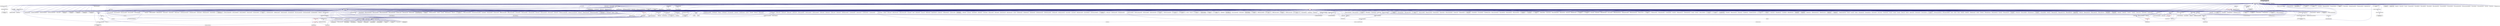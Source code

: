 digraph "component_startup_shutdown.hpp"
{
  edge [fontname="Helvetica",fontsize="10",labelfontname="Helvetica",labelfontsize="10"];
  node [fontname="Helvetica",fontsize="10",shape=record];
  Node93 [label="component_startup_shutdown.hpp",height=0.2,width=0.4,color="black", fillcolor="grey75", style="filled", fontcolor="black"];
  Node93 -> Node94 [dir="back",color="midnightblue",fontsize="10",style="solid",fontname="Helvetica"];
  Node94 [label="components.hpp",height=0.2,width=0.4,color="black", fillcolor="white", style="filled",URL="$d2/d8d/components_8hpp.html"];
  Node94 -> Node95 [dir="back",color="midnightblue",fontsize="10",style="solid",fontname="Helvetica"];
  Node95 [label="accumulator.hpp",height=0.2,width=0.4,color="black", fillcolor="white", style="filled",URL="$d4/d9d/server_2accumulator_8hpp.html"];
  Node95 -> Node96 [dir="back",color="midnightblue",fontsize="10",style="solid",fontname="Helvetica"];
  Node96 [label="accumulator.cpp",height=0.2,width=0.4,color="black", fillcolor="white", style="filled",URL="$d1/d81/accumulator_8cpp.html"];
  Node95 -> Node97 [dir="back",color="midnightblue",fontsize="10",style="solid",fontname="Helvetica"];
  Node97 [label="accumulator.hpp",height=0.2,width=0.4,color="black", fillcolor="white", style="filled",URL="$d8/d5e/accumulator_8hpp.html"];
  Node97 -> Node98 [dir="back",color="midnightblue",fontsize="10",style="solid",fontname="Helvetica"];
  Node98 [label="accumulator_client.cpp",height=0.2,width=0.4,color="black", fillcolor="white", style="filled",URL="$d7/dd0/accumulator__client_8cpp.html"];
  Node94 -> Node97 [dir="back",color="midnightblue",fontsize="10",style="solid",fontname="Helvetica"];
  Node94 -> Node99 [dir="back",color="midnightblue",fontsize="10",style="solid",fontname="Helvetica"];
  Node99 [label="template_accumulator.hpp",height=0.2,width=0.4,color="black", fillcolor="white", style="filled",URL="$d0/d3f/server_2template__accumulator_8hpp.html"];
  Node99 -> Node100 [dir="back",color="midnightblue",fontsize="10",style="solid",fontname="Helvetica"];
  Node100 [label="template_accumulator.hpp",height=0.2,width=0.4,color="black", fillcolor="white", style="filled",URL="$dd/da9/template__accumulator_8hpp.html"];
  Node100 -> Node101 [dir="back",color="midnightblue",fontsize="10",style="solid",fontname="Helvetica"];
  Node101 [label="template_accumulator\l_client.cpp",height=0.2,width=0.4,color="black", fillcolor="white", style="filled",URL="$df/d93/template__accumulator__client_8cpp.html"];
  Node94 -> Node102 [dir="back",color="midnightblue",fontsize="10",style="solid",fontname="Helvetica"];
  Node102 [label="template_function_accumulator.hpp",height=0.2,width=0.4,color="black", fillcolor="white", style="filled",URL="$d7/da6/server_2template__function__accumulator_8hpp.html"];
  Node102 -> Node103 [dir="back",color="midnightblue",fontsize="10",style="solid",fontname="Helvetica"];
  Node103 [label="template_function_accumulator.cpp",height=0.2,width=0.4,color="black", fillcolor="white", style="filled",URL="$d5/d02/template__function__accumulator_8cpp.html"];
  Node102 -> Node104 [dir="back",color="midnightblue",fontsize="10",style="solid",fontname="Helvetica"];
  Node104 [label="template_function_accumulator.hpp",height=0.2,width=0.4,color="black", fillcolor="white", style="filled",URL="$d3/de9/template__function__accumulator_8hpp.html"];
  Node104 -> Node105 [dir="back",color="midnightblue",fontsize="10",style="solid",fontname="Helvetica"];
  Node105 [label="template_function_accumulator\l_client.cpp",height=0.2,width=0.4,color="black", fillcolor="white", style="filled",URL="$d0/dc6/template__function__accumulator__client_8cpp.html"];
  Node94 -> Node100 [dir="back",color="midnightblue",fontsize="10",style="solid",fontname="Helvetica"];
  Node94 -> Node103 [dir="back",color="midnightblue",fontsize="10",style="solid",fontname="Helvetica"];
  Node94 -> Node104 [dir="back",color="midnightblue",fontsize="10",style="solid",fontname="Helvetica"];
  Node94 -> Node106 [dir="back",color="midnightblue",fontsize="10",style="solid",fontname="Helvetica"];
  Node106 [label="allgather_module.cpp",height=0.2,width=0.4,color="black", fillcolor="white", style="filled",URL="$df/de4/allgather__module_8cpp.html"];
  Node94 -> Node107 [dir="back",color="midnightblue",fontsize="10",style="solid",fontname="Helvetica"];
  Node107 [label="allgather.hpp",height=0.2,width=0.4,color="black", fillcolor="white", style="filled",URL="$d4/d4a/allgather_8hpp.html"];
  Node107 -> Node106 [dir="back",color="midnightblue",fontsize="10",style="solid",fontname="Helvetica"];
  Node107 -> Node108 [dir="back",color="midnightblue",fontsize="10",style="solid",fontname="Helvetica"];
  Node108 [label="allgather.cpp",height=0.2,width=0.4,color="black", fillcolor="white", style="filled",URL="$d7/d06/allgather_8cpp.html"];
  Node107 -> Node109 [dir="back",color="midnightblue",fontsize="10",style="solid",fontname="Helvetica"];
  Node109 [label="ag_client.cpp",height=0.2,width=0.4,color="black", fillcolor="white", style="filled",URL="$d4/d5d/ag__client_8cpp.html"];
  Node94 -> Node110 [dir="back",color="midnightblue",fontsize="10",style="solid",fontname="Helvetica"];
  Node110 [label="allgather_and_gate.hpp",height=0.2,width=0.4,color="black", fillcolor="white", style="filled",URL="$d9/dbb/allgather__and__gate_8hpp.html"];
  Node110 -> Node106 [dir="back",color="midnightblue",fontsize="10",style="solid",fontname="Helvetica"];
  Node110 -> Node111 [dir="back",color="midnightblue",fontsize="10",style="solid",fontname="Helvetica"];
  Node111 [label="allgather_and_gate.cpp",height=0.2,width=0.4,color="black", fillcolor="white", style="filled",URL="$d1/d56/allgather__and__gate_8cpp.html"];
  Node110 -> Node109 [dir="back",color="midnightblue",fontsize="10",style="solid",fontname="Helvetica"];
  Node94 -> Node112 [dir="back",color="midnightblue",fontsize="10",style="solid",fontname="Helvetica"];
  Node112 [label="cancelable_action.cpp",height=0.2,width=0.4,color="black", fillcolor="white", style="filled",URL="$d5/d0c/cancelable__action_8cpp.html"];
  Node94 -> Node113 [dir="back",color="midnightblue",fontsize="10",style="solid",fontname="Helvetica"];
  Node113 [label="cancelable_action.hpp",height=0.2,width=0.4,color="black", fillcolor="white", style="filled",URL="$d5/d4d/server_2cancelable__action_8hpp.html"];
  Node113 -> Node112 [dir="back",color="midnightblue",fontsize="10",style="solid",fontname="Helvetica"];
  Node113 -> Node114 [dir="back",color="midnightblue",fontsize="10",style="solid",fontname="Helvetica"];
  Node114 [label="cancelable_action.hpp",height=0.2,width=0.4,color="black", fillcolor="white", style="filled",URL="$d0/da3/stubs_2cancelable__action_8hpp.html"];
  Node114 -> Node115 [dir="back",color="midnightblue",fontsize="10",style="solid",fontname="Helvetica"];
  Node115 [label="cancelable_action.hpp",height=0.2,width=0.4,color="black", fillcolor="white", style="filled",URL="$d6/d28/cancelable__action_8hpp.html"];
  Node115 -> Node116 [dir="back",color="midnightblue",fontsize="10",style="solid",fontname="Helvetica"];
  Node116 [label="cancelable_action_client.cpp",height=0.2,width=0.4,color="black", fillcolor="white", style="filled",URL="$d1/db8/cancelable__action__client_8cpp.html"];
  Node94 -> Node115 [dir="back",color="midnightblue",fontsize="10",style="solid",fontname="Helvetica"];
  Node94 -> Node117 [dir="back",color="midnightblue",fontsize="10",style="solid",fontname="Helvetica"];
  Node117 [label="hello_world_component.hpp",height=0.2,width=0.4,color="black", fillcolor="white", style="filled",URL="$df/df0/hello__world__component_8hpp.html"];
  Node117 -> Node118 [dir="back",color="midnightblue",fontsize="10",style="solid",fontname="Helvetica"];
  Node118 [label="hello_world_client.cpp",height=0.2,width=0.4,color="black", fillcolor="white", style="filled",URL="$d5/da6/hello__world__client_8cpp.html"];
  Node117 -> Node119 [dir="back",color="midnightblue",fontsize="10",style="solid",fontname="Helvetica"];
  Node119 [label="hello_world_component.cpp",height=0.2,width=0.4,color="black", fillcolor="white", style="filled",URL="$d8/daa/hello__world__component_8cpp.html"];
  Node94 -> Node120 [dir="back",color="midnightblue",fontsize="10",style="solid",fontname="Helvetica"];
  Node120 [label="row.hpp",height=0.2,width=0.4,color="black", fillcolor="white", style="filled",URL="$de/d74/server_2row_8hpp.html"];
  Node120 -> Node121 [dir="back",color="midnightblue",fontsize="10",style="solid",fontname="Helvetica"];
  Node121 [label="row.hpp",height=0.2,width=0.4,color="black", fillcolor="white", style="filled",URL="$dc/d69/row_8hpp.html"];
  Node121 -> Node122 [dir="back",color="midnightblue",fontsize="10",style="solid",fontname="Helvetica"];
  Node122 [label="grid.hpp",height=0.2,width=0.4,color="black", fillcolor="white", style="filled",URL="$dc/d8a/grid_8hpp.html"];
  Node122 -> Node123 [dir="back",color="midnightblue",fontsize="10",style="solid",fontname="Helvetica"];
  Node123 [label="jacobi.cpp",height=0.2,width=0.4,color="black", fillcolor="white", style="filled",URL="$d2/d27/jacobi_8cpp.html"];
  Node122 -> Node124 [dir="back",color="midnightblue",fontsize="10",style="solid",fontname="Helvetica"];
  Node124 [label="solver.hpp",height=0.2,width=0.4,color="black", fillcolor="white", style="filled",URL="$db/d9a/server_2solver_8hpp.html"];
  Node124 -> Node125 [dir="back",color="midnightblue",fontsize="10",style="solid",fontname="Helvetica"];
  Node125 [label="solver.hpp",height=0.2,width=0.4,color="black", fillcolor="white", style="filled",URL="$d2/d1c/solver_8hpp.html"];
  Node125 -> Node123 [dir="back",color="midnightblue",fontsize="10",style="solid",fontname="Helvetica"];
  Node124 -> Node126 [dir="back",color="midnightblue",fontsize="10",style="solid",fontname="Helvetica"];
  Node126 [label="solver.cpp",height=0.2,width=0.4,color="black", fillcolor="white", style="filled",URL="$d6/d94/solver_8cpp.html"];
  Node122 -> Node125 [dir="back",color="midnightblue",fontsize="10",style="solid",fontname="Helvetica"];
  Node122 -> Node127 [dir="back",color="midnightblue",fontsize="10",style="solid",fontname="Helvetica"];
  Node127 [label="grid.cpp",height=0.2,width=0.4,color="black", fillcolor="white", style="filled",URL="$d6/d1b/jacobi__component_2grid_8cpp.html"];
  Node121 -> Node128 [dir="back",color="midnightblue",fontsize="10",style="solid",fontname="Helvetica"];
  Node128 [label="stencil_iterator.hpp",height=0.2,width=0.4,color="black", fillcolor="white", style="filled",URL="$dc/d5c/server_2stencil__iterator_8hpp.html"];
  Node128 -> Node124 [dir="back",color="midnightblue",fontsize="10",style="solid",fontname="Helvetica"];
  Node128 -> Node129 [dir="back",color="midnightblue",fontsize="10",style="solid",fontname="Helvetica"];
  Node129 [label="stencil_iterator.cpp",height=0.2,width=0.4,color="black", fillcolor="white", style="filled",URL="$d6/de1/server_2stencil__iterator_8cpp.html"];
  Node128 -> Node130 [dir="back",color="midnightblue",fontsize="10",style="solid",fontname="Helvetica"];
  Node130 [label="stencil_iterator.cpp",height=0.2,width=0.4,color="black", fillcolor="white", style="filled",URL="$d7/d71/stencil__iterator_8cpp.html"];
  Node121 -> Node127 [dir="back",color="midnightblue",fontsize="10",style="solid",fontname="Helvetica"];
  Node120 -> Node131 [dir="back",color="midnightblue",fontsize="10",style="solid",fontname="Helvetica"];
  Node131 [label="row.cpp",height=0.2,width=0.4,color="black", fillcolor="white", style="filled",URL="$d3/d86/server_2row_8cpp.html"];
  Node94 -> Node128 [dir="back",color="midnightblue",fontsize="10",style="solid",fontname="Helvetica"];
  Node94 -> Node124 [dir="back",color="midnightblue",fontsize="10",style="solid",fontname="Helvetica"];
  Node94 -> Node132 [dir="back",color="midnightblue",fontsize="10",style="solid",fontname="Helvetica"];
  Node132 [label="jacobi_component.cpp",height=0.2,width=0.4,color="black", fillcolor="white", style="filled",URL="$d1/d25/jacobi__component_8cpp.html"];
  Node94 -> Node133 [dir="back",color="midnightblue",fontsize="10",style="solid",fontname="Helvetica"];
  Node133 [label="nqueen.hpp",height=0.2,width=0.4,color="black", fillcolor="white", style="filled",URL="$de/d58/server_2nqueen_8hpp.html"];
  Node133 -> Node134 [dir="back",color="midnightblue",fontsize="10",style="solid",fontname="Helvetica"];
  Node134 [label="nqueen.cpp",height=0.2,width=0.4,color="black", fillcolor="white", style="filled",URL="$db/dca/nqueen_8cpp.html"];
  Node133 -> Node135 [dir="back",color="midnightblue",fontsize="10",style="solid",fontname="Helvetica"];
  Node135 [label="nqueen.hpp",height=0.2,width=0.4,color="black", fillcolor="white", style="filled",URL="$da/dfd/stubs_2nqueen_8hpp.html"];
  Node135 -> Node136 [dir="back",color="midnightblue",fontsize="10",style="solid",fontname="Helvetica"];
  Node136 [label="nqueen.hpp",height=0.2,width=0.4,color="black", fillcolor="white", style="filled",URL="$d0/d07/nqueen_8hpp.html"];
  Node136 -> Node137 [dir="back",color="midnightblue",fontsize="10",style="solid",fontname="Helvetica"];
  Node137 [label="nqueen_client.cpp",height=0.2,width=0.4,color="black", fillcolor="white", style="filled",URL="$d3/d5e/nqueen__client_8cpp.html"];
  Node94 -> Node138 [dir="back",color="midnightblue",fontsize="10",style="solid",fontname="Helvetica"];
  Node138 [label="sine.cpp",height=0.2,width=0.4,color="black", fillcolor="white", style="filled",URL="$d3/d0d/server_2sine_8cpp.html"];
  Node94 -> Node139 [dir="back",color="midnightblue",fontsize="10",style="solid",fontname="Helvetica"];
  Node139 [label="component_ctors.cpp",height=0.2,width=0.4,color="black", fillcolor="white", style="filled",URL="$d3/d2a/component__ctors_8cpp.html"];
  Node94 -> Node140 [dir="back",color="midnightblue",fontsize="10",style="solid",fontname="Helvetica"];
  Node140 [label="component_in_executable.cpp",height=0.2,width=0.4,color="black", fillcolor="white", style="filled",URL="$d8/d4b/component__in__executable_8cpp.html"];
  Node94 -> Node141 [dir="back",color="midnightblue",fontsize="10",style="solid",fontname="Helvetica"];
  Node141 [label="component_inheritance.cpp",height=0.2,width=0.4,color="black", fillcolor="white", style="filled",URL="$d8/d55/component__inheritance_8cpp.html"];
  Node94 -> Node142 [dir="back",color="midnightblue",fontsize="10",style="solid",fontname="Helvetica"];
  Node142 [label="component_with_executor.cpp",height=0.2,width=0.4,color="black", fillcolor="white", style="filled",URL="$d4/d20/component__with__executor_8cpp.html"];
  Node94 -> Node143 [dir="back",color="midnightblue",fontsize="10",style="solid",fontname="Helvetica"];
  Node143 [label="factorial.cpp",height=0.2,width=0.4,color="black", fillcolor="white", style="filled",URL="$d9/d00/factorial_8cpp.html"];
  Node94 -> Node144 [dir="back",color="midnightblue",fontsize="10",style="solid",fontname="Helvetica"];
  Node144 [label="hello_world.cpp",height=0.2,width=0.4,color="black", fillcolor="white", style="filled",URL="$d0/d67/hello__world_8cpp.html"];
  Node94 -> Node145 [dir="back",color="midnightblue",fontsize="10",style="solid",fontname="Helvetica"];
  Node145 [label="latch_local.cpp",height=0.2,width=0.4,color="black", fillcolor="white", style="filled",URL="$dd/dd3/latch__local_8cpp.html"];
  Node94 -> Node146 [dir="back",color="midnightblue",fontsize="10",style="solid",fontname="Helvetica"];
  Node146 [label="latch_remote.cpp",height=0.2,width=0.4,color="black", fillcolor="white", style="filled",URL="$df/d59/latch__remote_8cpp.html"];
  Node94 -> Node147 [dir="back",color="midnightblue",fontsize="10",style="solid",fontname="Helvetica"];
  Node147 [label="pingpong.cpp",height=0.2,width=0.4,color="black", fillcolor="white", style="filled",URL="$dd/d4d/pingpong_8cpp.html"];
  Node94 -> Node148 [dir="back",color="midnightblue",fontsize="10",style="solid",fontname="Helvetica"];
  Node148 [label="random_mem_access.hpp",height=0.2,width=0.4,color="black", fillcolor="white", style="filled",URL="$d0/d19/server_2random__mem__access_8hpp.html"];
  Node148 -> Node149 [dir="back",color="midnightblue",fontsize="10",style="solid",fontname="Helvetica"];
  Node149 [label="random_mem_access.cpp",height=0.2,width=0.4,color="black", fillcolor="white", style="filled",URL="$d1/d51/random__mem__access_8cpp.html"];
  Node148 -> Node150 [dir="back",color="midnightblue",fontsize="10",style="solid",fontname="Helvetica"];
  Node150 [label="random_mem_access.hpp",height=0.2,width=0.4,color="black", fillcolor="white", style="filled",URL="$d3/d32/stubs_2random__mem__access_8hpp.html"];
  Node150 -> Node151 [dir="back",color="midnightblue",fontsize="10",style="solid",fontname="Helvetica"];
  Node151 [label="random_mem_access.hpp",height=0.2,width=0.4,color="black", fillcolor="white", style="filled",URL="$db/de8/random__mem__access_8hpp.html"];
  Node151 -> Node152 [dir="back",color="midnightblue",fontsize="10",style="solid",fontname="Helvetica"];
  Node152 [label="random_mem_access_client.cpp",height=0.2,width=0.4,color="black", fillcolor="white", style="filled",URL="$df/d1b/random__mem__access__client_8cpp.html"];
  Node94 -> Node153 [dir="back",color="midnightblue",fontsize="10",style="solid",fontname="Helvetica"];
  Node153 [label="sheneos_compare.cpp",height=0.2,width=0.4,color="black", fillcolor="white", style="filled",URL="$dc/d11/sheneos__compare_8cpp.html"];
  Node94 -> Node154 [dir="back",color="midnightblue",fontsize="10",style="solid",fontname="Helvetica"];
  Node154 [label="throttle.hpp",height=0.2,width=0.4,color="black", fillcolor="white", style="filled",URL="$db/dc9/server_2throttle_8hpp.html"];
  Node154 -> Node155 [dir="back",color="midnightblue",fontsize="10",style="solid",fontname="Helvetica"];
  Node155 [label="throttle.cpp",height=0.2,width=0.4,color="black", fillcolor="white", style="filled",URL="$de/d56/server_2throttle_8cpp.html"];
  Node154 -> Node156 [dir="back",color="midnightblue",fontsize="10",style="solid",fontname="Helvetica"];
  Node156 [label="throttle.hpp",height=0.2,width=0.4,color="black", fillcolor="white", style="filled",URL="$d5/dec/stubs_2throttle_8hpp.html"];
  Node156 -> Node157 [dir="back",color="midnightblue",fontsize="10",style="solid",fontname="Helvetica"];
  Node157 [label="throttle.hpp",height=0.2,width=0.4,color="black", fillcolor="white", style="filled",URL="$d2/d2e/throttle_8hpp.html"];
  Node157 -> Node158 [dir="back",color="midnightblue",fontsize="10",style="solid",fontname="Helvetica"];
  Node158 [label="throttle.cpp",height=0.2,width=0.4,color="black", fillcolor="white", style="filled",URL="$db/d02/throttle_8cpp.html"];
  Node157 -> Node159 [dir="back",color="midnightblue",fontsize="10",style="solid",fontname="Helvetica"];
  Node159 [label="throttle_client.cpp",height=0.2,width=0.4,color="black", fillcolor="white", style="filled",URL="$d0/db7/throttle__client_8cpp.html"];
  Node94 -> Node159 [dir="back",color="midnightblue",fontsize="10",style="solid",fontname="Helvetica"];
  Node94 -> Node160 [dir="back",color="midnightblue",fontsize="10",style="solid",fontname="Helvetica"];
  Node160 [label="simple_central_tuplespace.hpp",height=0.2,width=0.4,color="black", fillcolor="white", style="filled",URL="$db/d69/server_2simple__central__tuplespace_8hpp.html"];
  Node160 -> Node161 [dir="back",color="midnightblue",fontsize="10",style="solid",fontname="Helvetica"];
  Node161 [label="simple_central_tuplespace.cpp",height=0.2,width=0.4,color="black", fillcolor="white", style="filled",URL="$d3/dec/simple__central__tuplespace_8cpp.html"];
  Node160 -> Node162 [dir="back",color="midnightblue",fontsize="10",style="solid",fontname="Helvetica"];
  Node162 [label="simple_central_tuplespace.hpp",height=0.2,width=0.4,color="black", fillcolor="white", style="filled",URL="$d0/d4b/stubs_2simple__central__tuplespace_8hpp.html"];
  Node162 -> Node163 [dir="back",color="midnightblue",fontsize="10",style="solid",fontname="Helvetica"];
  Node163 [label="simple_central_tuplespace.hpp",height=0.2,width=0.4,color="black", fillcolor="white", style="filled",URL="$d5/ddd/simple__central__tuplespace_8hpp.html"];
  Node163 -> Node164 [dir="back",color="midnightblue",fontsize="10",style="solid",fontname="Helvetica"];
  Node164 [label="simple_central_tuplespace\l_client.cpp",height=0.2,width=0.4,color="black", fillcolor="white", style="filled",URL="$d1/d7b/simple__central__tuplespace__client_8cpp.html"];
  Node94 -> Node165 [dir="back",color="midnightblue",fontsize="10",style="solid",fontname="Helvetica"];
  Node165 [label="tuples_warehouse.hpp",height=0.2,width=0.4,color="black", fillcolor="white", style="filled",URL="$da/de6/tuples__warehouse_8hpp.html"];
  Node165 -> Node160 [dir="back",color="midnightblue",fontsize="10",style="solid",fontname="Helvetica"];
  Node94 -> Node163 [dir="back",color="midnightblue",fontsize="10",style="solid",fontname="Helvetica"];
  Node94 -> Node166 [dir="back",color="midnightblue",fontsize="10",style="solid",fontname="Helvetica"];
  Node166 [label="iostreams.hpp",height=0.2,width=0.4,color="black", fillcolor="white", style="filled",URL="$de/d22/iostreams_8hpp.html"];
  Node166 -> Node108 [dir="back",color="midnightblue",fontsize="10",style="solid",fontname="Helvetica"];
  Node166 -> Node111 [dir="back",color="midnightblue",fontsize="10",style="solid",fontname="Helvetica"];
  Node166 -> Node167 [dir="back",color="midnightblue",fontsize="10",style="solid",fontname="Helvetica"];
  Node167 [label="async_io_action.cpp",height=0.2,width=0.4,color="black", fillcolor="white", style="filled",URL="$d3/df5/async__io__action_8cpp.html"];
  Node166 -> Node168 [dir="back",color="midnightblue",fontsize="10",style="solid",fontname="Helvetica"];
  Node168 [label="async_io_external.cpp",height=0.2,width=0.4,color="black", fillcolor="white", style="filled",URL="$da/d9a/async__io__external_8cpp.html"];
  Node166 -> Node169 [dir="back",color="midnightblue",fontsize="10",style="solid",fontname="Helvetica"];
  Node169 [label="async_io_low_level.cpp",height=0.2,width=0.4,color="black", fillcolor="white", style="filled",URL="$dc/d10/async__io__low__level_8cpp.html"];
  Node166 -> Node170 [dir="back",color="midnightblue",fontsize="10",style="solid",fontname="Helvetica"];
  Node170 [label="async_io_simple.cpp",height=0.2,width=0.4,color="black", fillcolor="white", style="filled",URL="$da/db7/async__io__simple_8cpp.html"];
  Node166 -> Node171 [dir="back",color="midnightblue",fontsize="10",style="solid",fontname="Helvetica"];
  Node171 [label="os_thread_num.cpp",height=0.2,width=0.4,color="black", fillcolor="white", style="filled",URL="$d2/dfb/os__thread__num_8cpp.html"];
  Node166 -> Node172 [dir="back",color="midnightblue",fontsize="10",style="solid",fontname="Helvetica"];
  Node172 [label="rnd_future_reduce.cpp",height=0.2,width=0.4,color="black", fillcolor="white", style="filled",URL="$d1/db5/rnd__future__reduce_8cpp.html"];
  Node166 -> Node173 [dir="back",color="midnightblue",fontsize="10",style="solid",fontname="Helvetica"];
  Node173 [label="heartbeat_console.cpp",height=0.2,width=0.4,color="black", fillcolor="white", style="filled",URL="$da/de8/heartbeat__console_8cpp.html"];
  Node166 -> Node119 [dir="back",color="midnightblue",fontsize="10",style="solid",fontname="Helvetica"];
  Node166 -> Node123 [dir="back",color="midnightblue",fontsize="10",style="solid",fontname="Helvetica"];
  Node166 -> Node128 [dir="back",color="midnightblue",fontsize="10",style="solid",fontname="Helvetica"];
  Node166 -> Node127 [dir="back",color="midnightblue",fontsize="10",style="solid",fontname="Helvetica"];
  Node166 -> Node174 [dir="back",color="midnightblue",fontsize="10",style="solid",fontname="Helvetica"];
  Node174 [label="access_counter_set.cpp",height=0.2,width=0.4,color="black", fillcolor="white", style="filled",URL="$dc/d52/access__counter__set_8cpp.html"];
  Node166 -> Node175 [dir="back",color="midnightblue",fontsize="10",style="solid",fontname="Helvetica"];
  Node175 [label="1d_wave_equation.cpp",height=0.2,width=0.4,color="black", fillcolor="white", style="filled",URL="$da/dab/1d__wave__equation_8cpp.html"];
  Node166 -> Node176 [dir="back",color="midnightblue",fontsize="10",style="solid",fontname="Helvetica"];
  Node176 [label="allow_unknown_options.cpp",height=0.2,width=0.4,color="black", fillcolor="white", style="filled",URL="$d9/dc9/allow__unknown__options_8cpp.html"];
  Node166 -> Node177 [dir="back",color="midnightblue",fontsize="10",style="solid",fontname="Helvetica"];
  Node177 [label="command_line_handling.cpp",height=0.2,width=0.4,color="black", fillcolor="white", style="filled",URL="$d4/d05/examples_2quickstart_2command__line__handling_8cpp.html"];
  Node166 -> Node139 [dir="back",color="midnightblue",fontsize="10",style="solid",fontname="Helvetica"];
  Node166 -> Node140 [dir="back",color="midnightblue",fontsize="10",style="solid",fontname="Helvetica"];
  Node166 -> Node141 [dir="back",color="midnightblue",fontsize="10",style="solid",fontname="Helvetica"];
  Node166 -> Node142 [dir="back",color="midnightblue",fontsize="10",style="solid",fontname="Helvetica"];
  Node166 -> Node178 [dir="back",color="midnightblue",fontsize="10",style="solid",fontname="Helvetica"];
  Node178 [label="customize_async.cpp",height=0.2,width=0.4,color="black", fillcolor="white", style="filled",URL="$d0/d82/customize__async_8cpp.html"];
  Node166 -> Node179 [dir="back",color="midnightblue",fontsize="10",style="solid",fontname="Helvetica"];
  Node179 [label="enumerate_threads.cpp",height=0.2,width=0.4,color="black", fillcolor="white", style="filled",URL="$d3/dd4/enumerate__threads_8cpp.html"];
  Node166 -> Node180 [dir="back",color="midnightblue",fontsize="10",style="solid",fontname="Helvetica"];
  Node180 [label="error_handling.cpp",height=0.2,width=0.4,color="black", fillcolor="white", style="filled",URL="$d9/d96/error__handling_8cpp.html"];
  Node166 -> Node181 [dir="back",color="midnightblue",fontsize="10",style="solid",fontname="Helvetica"];
  Node181 [label="event_synchronization.cpp",height=0.2,width=0.4,color="black", fillcolor="white", style="filled",URL="$d0/d35/event__synchronization_8cpp.html"];
  Node166 -> Node182 [dir="back",color="midnightblue",fontsize="10",style="solid",fontname="Helvetica"];
  Node182 [label="fractals.cpp",height=0.2,width=0.4,color="black", fillcolor="white", style="filled",URL="$d8/d58/fractals_8cpp.html"];
  Node166 -> Node183 [dir="back",color="midnightblue",fontsize="10",style="solid",fontname="Helvetica"];
  Node183 [label="fractals_executor.cpp",height=0.2,width=0.4,color="black", fillcolor="white", style="filled",URL="$d9/da9/fractals__executor_8cpp.html"];
  Node166 -> Node144 [dir="back",color="midnightblue",fontsize="10",style="solid",fontname="Helvetica"];
  Node166 -> Node184 [dir="back",color="midnightblue",fontsize="10",style="solid",fontname="Helvetica"];
  Node184 [label="interval_timer.cpp",height=0.2,width=0.4,color="black", fillcolor="white", style="filled",URL="$de/df1/examples_2quickstart_2interval__timer_8cpp.html"];
  Node166 -> Node185 [dir="back",color="midnightblue",fontsize="10",style="solid",fontname="Helvetica"];
  Node185 [label="local_channel.cpp",height=0.2,width=0.4,color="black", fillcolor="white", style="filled",URL="$d0/d3e/local__channel_8cpp.html"];
  Node166 -> Node147 [dir="back",color="midnightblue",fontsize="10",style="solid",fontname="Helvetica"];
  Node166 -> Node186 [dir="back",color="midnightblue",fontsize="10",style="solid",fontname="Helvetica"];
  Node186 [label="shared_mutex.cpp",height=0.2,width=0.4,color="black", fillcolor="white", style="filled",URL="$da/d0b/shared__mutex_8cpp.html"];
  Node166 -> Node187 [dir="back",color="midnightblue",fontsize="10",style="solid",fontname="Helvetica"];
  Node187 [label="sierpinski.cpp",height=0.2,width=0.4,color="black", fillcolor="white", style="filled",URL="$d3/d7e/sierpinski_8cpp.html"];
  Node166 -> Node188 [dir="back",color="midnightblue",fontsize="10",style="solid",fontname="Helvetica"];
  Node188 [label="simple_future_continuation.cpp",height=0.2,width=0.4,color="black", fillcolor="white", style="filled",URL="$d8/d3c/simple__future__continuation_8cpp.html"];
  Node166 -> Node189 [dir="back",color="midnightblue",fontsize="10",style="solid",fontname="Helvetica"];
  Node189 [label="simplest_hello_world.cpp",height=0.2,width=0.4,color="black", fillcolor="white", style="filled",URL="$d7/ddc/simplest__hello__world_8cpp.html"];
  Node166 -> Node190 [dir="back",color="midnightblue",fontsize="10",style="solid",fontname="Helvetica"];
  Node190 [label="sort_by_key_demo.cpp",height=0.2,width=0.4,color="black", fillcolor="white", style="filled",URL="$da/d20/sort__by__key__demo_8cpp.html"];
  Node166 -> Node191 [dir="back",color="midnightblue",fontsize="10",style="solid",fontname="Helvetica"];
  Node191 [label="timed_futures.cpp",height=0.2,width=0.4,color="black", fillcolor="white", style="filled",URL="$d6/d8d/timed__futures_8cpp.html"];
  Node166 -> Node192 [dir="back",color="midnightblue",fontsize="10",style="solid",fontname="Helvetica"];
  Node192 [label="vector_counting_dotproduct.cpp",height=0.2,width=0.4,color="black", fillcolor="white", style="filled",URL="$df/de9/vector__counting__dotproduct_8cpp.html"];
  Node166 -> Node193 [dir="back",color="midnightblue",fontsize="10",style="solid",fontname="Helvetica"];
  Node193 [label="vector_zip_dotproduct.cpp",height=0.2,width=0.4,color="black", fillcolor="white", style="filled",URL="$dc/d18/vector__zip__dotproduct_8cpp.html"];
  Node166 -> Node194 [dir="back",color="midnightblue",fontsize="10",style="solid",fontname="Helvetica"];
  Node194 [label="oversubscribing_resource\l_partitioner.cpp",height=0.2,width=0.4,color="black", fillcolor="white", style="filled",URL="$dd/dee/oversubscribing__resource__partitioner_8cpp.html"];
  Node166 -> Node195 [dir="back",color="midnightblue",fontsize="10",style="solid",fontname="Helvetica"];
  Node195 [label="simple_resource_partitioner.cpp",height=0.2,width=0.4,color="black", fillcolor="white", style="filled",URL="$d5/df9/simple__resource__partitioner_8cpp.html"];
  Node166 -> Node196 [dir="back",color="midnightblue",fontsize="10",style="solid",fontname="Helvetica"];
  Node196 [label="thread_aware_timer.cpp",height=0.2,width=0.4,color="black", fillcolor="white", style="filled",URL="$df/d11/examples_2thread__aware__timer_2thread__aware__timer_8cpp.html"];
  Node166 -> Node164 [dir="back",color="midnightblue",fontsize="10",style="solid",fontname="Helvetica"];
  Node166 -> Node197 [dir="back",color="midnightblue",fontsize="10",style="solid",fontname="Helvetica"];
  Node197 [label="foreach_scaling.cpp",height=0.2,width=0.4,color="black", fillcolor="white", style="filled",URL="$d4/d94/foreach__scaling_8cpp.html"];
  Node166 -> Node198 [dir="back",color="midnightblue",fontsize="10",style="solid",fontname="Helvetica"];
  Node198 [label="future_overhead.cpp",height=0.2,width=0.4,color="black", fillcolor="white", style="filled",URL="$d3/d79/future__overhead_8cpp.html"];
  Node166 -> Node199 [dir="back",color="midnightblue",fontsize="10",style="solid",fontname="Helvetica"];
  Node199 [label="hpx_heterogeneous_timed\l_task_spawn.cpp",height=0.2,width=0.4,color="black", fillcolor="white", style="filled",URL="$dd/d27/hpx__heterogeneous__timed__task__spawn_8cpp.html"];
  Node166 -> Node200 [dir="back",color="midnightblue",fontsize="10",style="solid",fontname="Helvetica"];
  Node200 [label="hpx_homogeneous_timed\l_task_spawn_executors.cpp",height=0.2,width=0.4,color="black", fillcolor="white", style="filled",URL="$d1/d3b/hpx__homogeneous__timed__task__spawn__executors_8cpp.html"];
  Node166 -> Node201 [dir="back",color="midnightblue",fontsize="10",style="solid",fontname="Helvetica"];
  Node201 [label="parent_vs_child_stealing.cpp",height=0.2,width=0.4,color="black", fillcolor="white", style="filled",URL="$d2/d07/parent__vs__child__stealing_8cpp.html"];
  Node166 -> Node202 [dir="back",color="midnightblue",fontsize="10",style="solid",fontname="Helvetica"];
  Node202 [label="partitioned_vector\l_foreach.cpp",height=0.2,width=0.4,color="black", fillcolor="white", style="filled",URL="$df/d5f/partitioned__vector__foreach_8cpp.html"];
  Node166 -> Node203 [dir="back",color="midnightblue",fontsize="10",style="solid",fontname="Helvetica"];
  Node203 [label="serialization_overhead.cpp",height=0.2,width=0.4,color="black", fillcolor="white", style="filled",URL="$d3/df8/serialization__overhead_8cpp.html"];
  Node166 -> Node204 [dir="back",color="midnightblue",fontsize="10",style="solid",fontname="Helvetica"];
  Node204 [label="sizeof.cpp",height=0.2,width=0.4,color="black", fillcolor="white", style="filled",URL="$d3/d0f/sizeof_8cpp.html"];
  Node166 -> Node205 [dir="back",color="midnightblue",fontsize="10",style="solid",fontname="Helvetica"];
  Node205 [label="skynet.cpp",height=0.2,width=0.4,color="black", fillcolor="white", style="filled",URL="$d0/dc3/skynet_8cpp.html"];
  Node166 -> Node206 [dir="back",color="midnightblue",fontsize="10",style="solid",fontname="Helvetica"];
  Node206 [label="spinlock_overhead1.cpp",height=0.2,width=0.4,color="black", fillcolor="white", style="filled",URL="$d0/d32/spinlock__overhead1_8cpp.html"];
  Node166 -> Node207 [dir="back",color="midnightblue",fontsize="10",style="solid",fontname="Helvetica"];
  Node207 [label="spinlock_overhead2.cpp",height=0.2,width=0.4,color="black", fillcolor="white", style="filled",URL="$de/d55/spinlock__overhead2_8cpp.html"];
  Node166 -> Node208 [dir="back",color="midnightblue",fontsize="10",style="solid",fontname="Helvetica"];
  Node208 [label="stencil3_iterators.cpp",height=0.2,width=0.4,color="black", fillcolor="white", style="filled",URL="$db/d9e/stencil3__iterators_8cpp.html"];
  Node166 -> Node209 [dir="back",color="midnightblue",fontsize="10",style="solid",fontname="Helvetica"];
  Node209 [label="stream.cpp",height=0.2,width=0.4,color="black", fillcolor="white", style="filled",URL="$da/d5f/stream_8cpp.html"];
  Node166 -> Node210 [dir="back",color="midnightblue",fontsize="10",style="solid",fontname="Helvetica"];
  Node210 [label="transform_reduce_binary\l_scaling.cpp",height=0.2,width=0.4,color="black", fillcolor="white", style="filled",URL="$d1/dae/transform__reduce__binary__scaling_8cpp.html"];
  Node166 -> Node211 [dir="back",color="midnightblue",fontsize="10",style="solid",fontname="Helvetica"];
  Node211 [label="transform_reduce_scaling.cpp",height=0.2,width=0.4,color="black", fillcolor="white", style="filled",URL="$db/d2a/transform__reduce__scaling_8cpp.html"];
  Node166 -> Node212 [dir="back",color="midnightblue",fontsize="10",style="solid",fontname="Helvetica"];
  Node212 [label="wait_all_timings.cpp",height=0.2,width=0.4,color="black", fillcolor="white", style="filled",URL="$d5/da1/wait__all__timings_8cpp.html"];
  Node166 -> Node213 [dir="back",color="midnightblue",fontsize="10",style="solid",fontname="Helvetica"];
  Node213 [label="minmax_element_performance.cpp",height=0.2,width=0.4,color="black", fillcolor="white", style="filled",URL="$d9/d93/minmax__element__performance_8cpp.html"];
  Node166 -> Node214 [dir="back",color="midnightblue",fontsize="10",style="solid",fontname="Helvetica"];
  Node214 [label="osu_bcast.cpp",height=0.2,width=0.4,color="black", fillcolor="white", style="filled",URL="$d3/dca/osu__bcast_8cpp.html"];
  Node166 -> Node215 [dir="back",color="midnightblue",fontsize="10",style="solid",fontname="Helvetica"];
  Node215 [label="osu_bibw.cpp",height=0.2,width=0.4,color="black", fillcolor="white", style="filled",URL="$d2/d04/osu__bibw_8cpp.html"];
  Node166 -> Node216 [dir="back",color="midnightblue",fontsize="10",style="solid",fontname="Helvetica"];
  Node216 [label="osu_bw.cpp",height=0.2,width=0.4,color="black", fillcolor="white", style="filled",URL="$d4/d20/osu__bw_8cpp.html"];
  Node166 -> Node217 [dir="back",color="midnightblue",fontsize="10",style="solid",fontname="Helvetica"];
  Node217 [label="osu_latency.cpp",height=0.2,width=0.4,color="black", fillcolor="white", style="filled",URL="$df/d58/osu__latency_8cpp.html"];
  Node166 -> Node218 [dir="back",color="midnightblue",fontsize="10",style="solid",fontname="Helvetica"];
  Node218 [label="osu_multi_lat.cpp",height=0.2,width=0.4,color="black", fillcolor="white", style="filled",URL="$d7/d91/osu__multi__lat_8cpp.html"];
  Node166 -> Node219 [dir="back",color="midnightblue",fontsize="10",style="solid",fontname="Helvetica"];
  Node219 [label="osu_scatter.cpp",height=0.2,width=0.4,color="black", fillcolor="white", style="filled",URL="$d4/d4c/osu__scatter_8cpp.html"];
  Node166 -> Node220 [dir="back",color="midnightblue",fontsize="10",style="solid",fontname="Helvetica"];
  Node220 [label="pingpong_performance.cpp",height=0.2,width=0.4,color="black", fillcolor="white", style="filled",URL="$de/d03/pingpong__performance_8cpp.html"];
  Node166 -> Node221 [dir="back",color="midnightblue",fontsize="10",style="solid",fontname="Helvetica"];
  Node221 [label="plain_action_1330.cpp",height=0.2,width=0.4,color="black", fillcolor="white", style="filled",URL="$d4/def/plain__action__1330_8cpp.html"];
  Node166 -> Node222 [dir="back",color="midnightblue",fontsize="10",style="solid",fontname="Helvetica"];
  Node222 [label="client_1950.cpp",height=0.2,width=0.4,color="black", fillcolor="white", style="filled",URL="$d0/d79/client__1950_8cpp.html"];
  Node166 -> Node223 [dir="back",color="midnightblue",fontsize="10",style="solid",fontname="Helvetica"];
  Node223 [label="lost_output_2236.cpp",height=0.2,width=0.4,color="black", fillcolor="white", style="filled",URL="$db/dd0/lost__output__2236_8cpp.html"];
  Node166 -> Node224 [dir="back",color="midnightblue",fontsize="10",style="solid",fontname="Helvetica"];
  Node224 [label="no_output_1173.cpp",height=0.2,width=0.4,color="black", fillcolor="white", style="filled",URL="$de/d67/no__output__1173_8cpp.html"];
  Node166 -> Node225 [dir="back",color="midnightblue",fontsize="10",style="solid",fontname="Helvetica"];
  Node225 [label="dataflow_future_swap.cpp",height=0.2,width=0.4,color="black", fillcolor="white", style="filled",URL="$dc/d8c/dataflow__future__swap_8cpp.html"];
  Node166 -> Node226 [dir="back",color="midnightblue",fontsize="10",style="solid",fontname="Helvetica"];
  Node226 [label="dataflow_future_swap2.cpp",height=0.2,width=0.4,color="black", fillcolor="white", style="filled",URL="$d1/db3/dataflow__future__swap2_8cpp.html"];
  Node166 -> Node227 [dir="back",color="midnightblue",fontsize="10",style="solid",fontname="Helvetica"];
  Node227 [label="promise_1620.cpp",height=0.2,width=0.4,color="black", fillcolor="white", style="filled",URL="$d2/d67/promise__1620_8cpp.html"];
  Node166 -> Node228 [dir="back",color="midnightblue",fontsize="10",style="solid",fontname="Helvetica"];
  Node228 [label="wait_all_hang_1946.cpp",height=0.2,width=0.4,color="black", fillcolor="white", style="filled",URL="$d5/d69/wait__all__hang__1946_8cpp.html"];
  Node166 -> Node229 [dir="back",color="midnightblue",fontsize="10",style="solid",fontname="Helvetica"];
  Node229 [label="function_argument.cpp",height=0.2,width=0.4,color="black", fillcolor="white", style="filled",URL="$db/da3/function__argument_8cpp.html"];
  Node166 -> Node230 [dir="back",color="midnightblue",fontsize="10",style="solid",fontname="Helvetica"];
  Node230 [label="function_serialization\l_728.cpp",height=0.2,width=0.4,color="black", fillcolor="white", style="filled",URL="$d8/db1/function__serialization__728_8cpp.html"];
  Node166 -> Node231 [dir="back",color="midnightblue",fontsize="10",style="solid",fontname="Helvetica"];
  Node231 [label="managed_refcnt_checker.cpp",height=0.2,width=0.4,color="black", fillcolor="white", style="filled",URL="$d7/d11/server_2managed__refcnt__checker_8cpp.html"];
  Node166 -> Node232 [dir="back",color="midnightblue",fontsize="10",style="solid",fontname="Helvetica"];
  Node232 [label="simple_refcnt_checker.cpp",height=0.2,width=0.4,color="black", fillcolor="white", style="filled",URL="$d7/d14/server_2simple__refcnt__checker_8cpp.html"];
  Node166 -> Node233 [dir="back",color="midnightblue",fontsize="10",style="solid",fontname="Helvetica"];
  Node233 [label="credit_exhaustion.cpp",height=0.2,width=0.4,color="black", fillcolor="white", style="filled",URL="$d6/d80/credit__exhaustion_8cpp.html"];
  Node166 -> Node234 [dir="back",color="midnightblue",fontsize="10",style="solid",fontname="Helvetica"];
  Node234 [label="local_address_rebind.cpp",height=0.2,width=0.4,color="black", fillcolor="white", style="filled",URL="$d1/d4f/local__address__rebind_8cpp.html"];
  Node166 -> Node235 [dir="back",color="midnightblue",fontsize="10",style="solid",fontname="Helvetica"];
  Node235 [label="local_embedded_ref\l_to_local_object.cpp",height=0.2,width=0.4,color="black", fillcolor="white", style="filled",URL="$d6/d54/local__embedded__ref__to__local__object_8cpp.html"];
  Node166 -> Node236 [dir="back",color="midnightblue",fontsize="10",style="solid",fontname="Helvetica"];
  Node236 [label="local_embedded_ref\l_to_remote_object.cpp",height=0.2,width=0.4,color="black", fillcolor="white", style="filled",URL="$d6/d34/local__embedded__ref__to__remote__object_8cpp.html"];
  Node166 -> Node237 [dir="back",color="midnightblue",fontsize="10",style="solid",fontname="Helvetica"];
  Node237 [label="refcnted_symbol_to\l_local_object.cpp",height=0.2,width=0.4,color="black", fillcolor="white", style="filled",URL="$d9/deb/refcnted__symbol__to__local__object_8cpp.html"];
  Node166 -> Node238 [dir="back",color="midnightblue",fontsize="10",style="solid",fontname="Helvetica"];
  Node238 [label="refcnted_symbol_to\l_remote_object.cpp",height=0.2,width=0.4,color="black", fillcolor="white", style="filled",URL="$dd/d20/refcnted__symbol__to__remote__object_8cpp.html"];
  Node166 -> Node239 [dir="back",color="midnightblue",fontsize="10",style="solid",fontname="Helvetica"];
  Node239 [label="remote_embedded_ref\l_to_local_object.cpp",height=0.2,width=0.4,color="black", fillcolor="white", style="filled",URL="$d4/ded/remote__embedded__ref__to__local__object_8cpp.html"];
  Node166 -> Node240 [dir="back",color="midnightblue",fontsize="10",style="solid",fontname="Helvetica"];
  Node240 [label="remote_embedded_ref\l_to_remote_object.cpp",height=0.2,width=0.4,color="black", fillcolor="white", style="filled",URL="$dc/dca/remote__embedded__ref__to__remote__object_8cpp.html"];
  Node166 -> Node241 [dir="back",color="midnightblue",fontsize="10",style="solid",fontname="Helvetica"];
  Node241 [label="scoped_ref_to_local\l_object.cpp",height=0.2,width=0.4,color="black", fillcolor="white", style="filled",URL="$d6/da4/scoped__ref__to__local__object_8cpp.html"];
  Node166 -> Node242 [dir="back",color="midnightblue",fontsize="10",style="solid",fontname="Helvetica"];
  Node242 [label="scoped_ref_to_remote\l_object.cpp",height=0.2,width=0.4,color="black", fillcolor="white", style="filled",URL="$de/d85/scoped__ref__to__remote__object_8cpp.html"];
  Node166 -> Node243 [dir="back",color="midnightblue",fontsize="10",style="solid",fontname="Helvetica"];
  Node243 [label="split_credit.cpp",height=0.2,width=0.4,color="black", fillcolor="white", style="filled",URL="$dc/d1c/split__credit_8cpp.html"];
  Node166 -> Node244 [dir="back",color="midnightblue",fontsize="10",style="solid",fontname="Helvetica"];
  Node244 [label="uncounted_symbol_to\l_local_object.cpp",height=0.2,width=0.4,color="black", fillcolor="white", style="filled",URL="$de/d5f/uncounted__symbol__to__local__object_8cpp.html"];
  Node166 -> Node245 [dir="back",color="midnightblue",fontsize="10",style="solid",fontname="Helvetica"];
  Node245 [label="uncounted_symbol_to\l_remote_object.cpp",height=0.2,width=0.4,color="black", fillcolor="white", style="filled",URL="$d5/d86/uncounted__symbol__to__remote__object_8cpp.html"];
  Node166 -> Node246 [dir="back",color="midnightblue",fontsize="10",style="solid",fontname="Helvetica"];
  Node246 [label="test.cpp",height=0.2,width=0.4,color="black", fillcolor="white", style="filled",URL="$df/dac/test_8cpp.html"];
  Node166 -> Node247 [dir="back",color="midnightblue",fontsize="10",style="solid",fontname="Helvetica"];
  Node247 [label="inheritance_2_classes\l_abstract.cpp",height=0.2,width=0.4,color="black", fillcolor="white", style="filled",URL="$dd/d8e/inheritance__2__classes__abstract_8cpp.html"];
  Node166 -> Node248 [dir="back",color="midnightblue",fontsize="10",style="solid",fontname="Helvetica"];
  Node248 [label="inheritance_2_classes\l_concrete.cpp",height=0.2,width=0.4,color="black", fillcolor="white", style="filled",URL="$d8/dc5/inheritance__2__classes__concrete_8cpp.html"];
  Node166 -> Node249 [dir="back",color="midnightblue",fontsize="10",style="solid",fontname="Helvetica"];
  Node249 [label="inheritance_3_classes\l_1_abstract.cpp",height=0.2,width=0.4,color="black", fillcolor="white", style="filled",URL="$dc/dfb/inheritance__3__classes__1__abstract_8cpp.html"];
  Node166 -> Node250 [dir="back",color="midnightblue",fontsize="10",style="solid",fontname="Helvetica"];
  Node250 [label="inheritance_3_classes\l_2_abstract.cpp",height=0.2,width=0.4,color="black", fillcolor="white", style="filled",URL="$dd/d34/inheritance__3__classes__2__abstract_8cpp.html"];
  Node166 -> Node251 [dir="back",color="midnightblue",fontsize="10",style="solid",fontname="Helvetica"];
  Node251 [label="inheritance_3_classes\l_concrete.cpp",height=0.2,width=0.4,color="black", fillcolor="white", style="filled",URL="$de/d09/inheritance__3__classes__concrete_8cpp.html"];
  Node166 -> Node252 [dir="back",color="midnightblue",fontsize="10",style="solid",fontname="Helvetica"];
  Node252 [label="migrate_component.cpp",height=0.2,width=0.4,color="black", fillcolor="white", style="filled",URL="$dc/d78/migrate__component_8cpp.html"];
  Node166 -> Node253 [dir="back",color="midnightblue",fontsize="10",style="solid",fontname="Helvetica"];
  Node253 [label="task_block.cpp",height=0.2,width=0.4,color="black", fillcolor="white", style="filled",URL="$d8/d7d/task__block_8cpp.html"];
  Node166 -> Node254 [dir="back",color="midnightblue",fontsize="10",style="solid",fontname="Helvetica"];
  Node254 [label="task_block_executor.cpp",height=0.2,width=0.4,color="black", fillcolor="white", style="filled",URL="$d7/df6/task__block__executor_8cpp.html"];
  Node166 -> Node255 [dir="back",color="midnightblue",fontsize="10",style="solid",fontname="Helvetica"];
  Node255 [label="task_block_par.cpp",height=0.2,width=0.4,color="black", fillcolor="white", style="filled",URL="$d9/df1/task__block__par_8cpp.html"];
  Node166 -> Node256 [dir="back",color="midnightblue",fontsize="10",style="solid",fontname="Helvetica"];
  Node256 [label="put_parcels.cpp",height=0.2,width=0.4,color="black", fillcolor="white", style="filled",URL="$df/d23/put__parcels_8cpp.html"];
  Node166 -> Node257 [dir="back",color="midnightblue",fontsize="10",style="solid",fontname="Helvetica"];
  Node257 [label="put_parcels_with_coalescing.cpp",height=0.2,width=0.4,color="black", fillcolor="white", style="filled",URL="$d6/dca/put__parcels__with__coalescing_8cpp.html"];
  Node166 -> Node258 [dir="back",color="midnightblue",fontsize="10",style="solid",fontname="Helvetica"];
  Node258 [label="put_parcels_with_compression.cpp",height=0.2,width=0.4,color="black", fillcolor="white", style="filled",URL="$df/d62/put__parcels__with__compression_8cpp.html"];
  Node94 -> Node259 [dir="back",color="midnightblue",fontsize="10",style="solid",fontname="Helvetica"];
  Node259 [label="runtime.hpp",height=0.2,width=0.4,color="black", fillcolor="white", style="filled",URL="$d5/d15/include_2runtime_8hpp.html"];
  Node259 -> Node167 [dir="back",color="midnightblue",fontsize="10",style="solid",fontname="Helvetica"];
  Node259 -> Node168 [dir="back",color="midnightblue",fontsize="10",style="solid",fontname="Helvetica"];
  Node259 -> Node169 [dir="back",color="midnightblue",fontsize="10",style="solid",fontname="Helvetica"];
  Node259 -> Node170 [dir="back",color="midnightblue",fontsize="10",style="solid",fontname="Helvetica"];
  Node259 -> Node172 [dir="back",color="midnightblue",fontsize="10",style="solid",fontname="Helvetica"];
  Node259 -> Node194 [dir="back",color="midnightblue",fontsize="10",style="solid",fontname="Helvetica"];
  Node259 -> Node260 [dir="back",color="midnightblue",fontsize="10",style="solid",fontname="Helvetica"];
  Node260 [label="system_characteristics.hpp",height=0.2,width=0.4,color="black", fillcolor="white", style="filled",URL="$d0/d07/system__characteristics_8hpp.html"];
  Node260 -> Node194 [dir="back",color="midnightblue",fontsize="10",style="solid",fontname="Helvetica"];
  Node260 -> Node195 [dir="back",color="midnightblue",fontsize="10",style="solid",fontname="Helvetica"];
  Node259 -> Node195 [dir="back",color="midnightblue",fontsize="10",style="solid",fontname="Helvetica"];
  Node259 -> Node261 [dir="back",color="midnightblue",fontsize="10",style="solid",fontname="Helvetica"];
  Node261 [label="hpx.hpp",height=0.2,width=0.4,color="red", fillcolor="white", style="filled",URL="$d0/daa/hpx_8hpp.html"];
  Node261 -> Node262 [dir="back",color="midnightblue",fontsize="10",style="solid",fontname="Helvetica"];
  Node262 [label="1d_stencil_1.cpp",height=0.2,width=0.4,color="black", fillcolor="white", style="filled",URL="$d2/db1/1d__stencil__1_8cpp.html"];
  Node261 -> Node263 [dir="back",color="midnightblue",fontsize="10",style="solid",fontname="Helvetica"];
  Node263 [label="1d_stencil_2.cpp",height=0.2,width=0.4,color="black", fillcolor="white", style="filled",URL="$d3/dd1/1d__stencil__2_8cpp.html"];
  Node261 -> Node264 [dir="back",color="midnightblue",fontsize="10",style="solid",fontname="Helvetica"];
  Node264 [label="1d_stencil_3.cpp",height=0.2,width=0.4,color="black", fillcolor="white", style="filled",URL="$db/d19/1d__stencil__3_8cpp.html"];
  Node261 -> Node265 [dir="back",color="midnightblue",fontsize="10",style="solid",fontname="Helvetica"];
  Node265 [label="1d_stencil_4.cpp",height=0.2,width=0.4,color="black", fillcolor="white", style="filled",URL="$d1/d7d/1d__stencil__4_8cpp.html"];
  Node261 -> Node266 [dir="back",color="midnightblue",fontsize="10",style="solid",fontname="Helvetica"];
  Node266 [label="1d_stencil_4_parallel.cpp",height=0.2,width=0.4,color="black", fillcolor="white", style="filled",URL="$d6/d05/1d__stencil__4__parallel_8cpp.html"];
  Node261 -> Node267 [dir="back",color="midnightblue",fontsize="10",style="solid",fontname="Helvetica"];
  Node267 [label="1d_stencil_4_repart.cpp",height=0.2,width=0.4,color="black", fillcolor="white", style="filled",URL="$d0/d6b/1d__stencil__4__repart_8cpp.html"];
  Node261 -> Node268 [dir="back",color="midnightblue",fontsize="10",style="solid",fontname="Helvetica"];
  Node268 [label="1d_stencil_4_throttle.cpp",height=0.2,width=0.4,color="black", fillcolor="white", style="filled",URL="$d6/de5/1d__stencil__4__throttle_8cpp.html"];
  Node261 -> Node269 [dir="back",color="midnightblue",fontsize="10",style="solid",fontname="Helvetica"];
  Node269 [label="1d_stencil_5.cpp",height=0.2,width=0.4,color="black", fillcolor="white", style="filled",URL="$d7/d2a/1d__stencil__5_8cpp.html"];
  Node261 -> Node270 [dir="back",color="midnightblue",fontsize="10",style="solid",fontname="Helvetica"];
  Node270 [label="1d_stencil_6.cpp",height=0.2,width=0.4,color="black", fillcolor="white", style="filled",URL="$db/de7/1d__stencil__6_8cpp.html"];
  Node261 -> Node271 [dir="back",color="midnightblue",fontsize="10",style="solid",fontname="Helvetica"];
  Node271 [label="1d_stencil_7.cpp",height=0.2,width=0.4,color="black", fillcolor="white", style="filled",URL="$d4/d5a/1d__stencil__7_8cpp.html"];
  Node261 -> Node272 [dir="back",color="midnightblue",fontsize="10",style="solid",fontname="Helvetica"];
  Node272 [label="1d_stencil_8.cpp",height=0.2,width=0.4,color="black", fillcolor="white", style="filled",URL="$df/de0/1d__stencil__8_8cpp.html"];
  Node261 -> Node96 [dir="back",color="midnightblue",fontsize="10",style="solid",fontname="Helvetica"];
  Node261 -> Node95 [dir="back",color="midnightblue",fontsize="10",style="solid",fontname="Helvetica"];
  Node261 -> Node102 [dir="back",color="midnightblue",fontsize="10",style="solid",fontname="Helvetica"];
  Node261 -> Node273 [dir="back",color="midnightblue",fontsize="10",style="solid",fontname="Helvetica"];
  Node273 [label="template_accumulator.cpp",height=0.2,width=0.4,color="black", fillcolor="white", style="filled",URL="$d0/d4a/template__accumulator_8cpp.html"];
  Node261 -> Node103 [dir="back",color="midnightblue",fontsize="10",style="solid",fontname="Helvetica"];
  Node261 -> Node104 [dir="back",color="midnightblue",fontsize="10",style="solid",fontname="Helvetica"];
  Node261 -> Node106 [dir="back",color="midnightblue",fontsize="10",style="solid",fontname="Helvetica"];
  Node261 -> Node108 [dir="back",color="midnightblue",fontsize="10",style="solid",fontname="Helvetica"];
  Node261 -> Node111 [dir="back",color="midnightblue",fontsize="10",style="solid",fontname="Helvetica"];
  Node261 -> Node109 [dir="back",color="midnightblue",fontsize="10",style="solid",fontname="Helvetica"];
  Node261 -> Node274 [dir="back",color="midnightblue",fontsize="10",style="solid",fontname="Helvetica"];
  Node274 [label="hpx_thread_phase.cpp",height=0.2,width=0.4,color="black", fillcolor="white", style="filled",URL="$d5/dca/hpx__thread__phase_8cpp.html"];
  Node261 -> Node171 [dir="back",color="midnightblue",fontsize="10",style="solid",fontname="Helvetica"];
  Node261 -> Node112 [dir="back",color="midnightblue",fontsize="10",style="solid",fontname="Helvetica"];
  Node261 -> Node113 [dir="back",color="midnightblue",fontsize="10",style="solid",fontname="Helvetica"];
  Node261 -> Node114 [dir="back",color="midnightblue",fontsize="10",style="solid",fontname="Helvetica"];
  Node261 -> Node116 [dir="back",color="midnightblue",fontsize="10",style="solid",fontname="Helvetica"];
  Node261 -> Node275 [dir="back",color="midnightblue",fontsize="10",style="solid",fontname="Helvetica"];
  Node275 [label="cublas_matmul.cpp",height=0.2,width=0.4,color="black", fillcolor="white", style="filled",URL="$dd/d84/cublas__matmul_8cpp.html"];
  Node261 -> Node276 [dir="back",color="midnightblue",fontsize="10",style="solid",fontname="Helvetica"];
  Node276 [label="win_perf_counters.cpp",height=0.2,width=0.4,color="black", fillcolor="white", style="filled",URL="$d8/d11/win__perf__counters_8cpp.html"];
  Node261 -> Node277 [dir="back",color="midnightblue",fontsize="10",style="solid",fontname="Helvetica"];
  Node277 [label="win_perf_counters.hpp",height=0.2,width=0.4,color="black", fillcolor="white", style="filled",URL="$d5/da7/win__perf__counters_8hpp.html"];
  Node261 -> Node117 [dir="back",color="midnightblue",fontsize="10",style="solid",fontname="Helvetica"];
  Node261 -> Node278 [dir="back",color="midnightblue",fontsize="10",style="solid",fontname="Helvetica"];
  Node278 [label="interpolate1d.cpp",height=0.2,width=0.4,color="black", fillcolor="white", style="filled",URL="$d0/d05/interpolate1d_8cpp.html"];
  Node261 -> Node279 [dir="back",color="midnightblue",fontsize="10",style="solid",fontname="Helvetica"];
  Node279 [label="partition.hpp",height=0.2,width=0.4,color="black", fillcolor="white", style="filled",URL="$d0/d7a/examples_2interpolate1d_2interpolate1d_2partition_8hpp.html"];
  Node279 -> Node278 [dir="back",color="midnightblue",fontsize="10",style="solid",fontname="Helvetica"];
  Node279 -> Node280 [dir="back",color="midnightblue",fontsize="10",style="solid",fontname="Helvetica"];
  Node280 [label="interpolate1d.hpp",height=0.2,width=0.4,color="red", fillcolor="white", style="filled",URL="$d4/dc7/interpolate1d_8hpp.html"];
  Node280 -> Node278 [dir="back",color="midnightblue",fontsize="10",style="solid",fontname="Helvetica"];
  Node261 -> Node282 [dir="back",color="midnightblue",fontsize="10",style="solid",fontname="Helvetica"];
  Node282 [label="partition.hpp",height=0.2,width=0.4,color="black", fillcolor="white", style="filled",URL="$d0/dff/examples_2interpolate1d_2interpolate1d_2server_2partition_8hpp.html"];
  Node282 -> Node279 [dir="back",color="midnightblue",fontsize="10",style="solid",fontname="Helvetica"];
  Node282 -> Node283 [dir="back",color="midnightblue",fontsize="10",style="solid",fontname="Helvetica"];
  Node283 [label="partition.cpp",height=0.2,width=0.4,color="black", fillcolor="white", style="filled",URL="$d0/d4f/examples_2interpolate1d_2interpolate1d_2server_2partition_8cpp.html"];
  Node261 -> Node280 [dir="back",color="midnightblue",fontsize="10",style="solid",fontname="Helvetica"];
  Node261 -> Node284 [dir="back",color="midnightblue",fontsize="10",style="solid",fontname="Helvetica"];
  Node284 [label="read_values.cpp",height=0.2,width=0.4,color="black", fillcolor="white", style="filled",URL="$d0/d8c/interpolate1d_2interpolate1d_2read__values_8cpp.html"];
  Node261 -> Node283 [dir="back",color="midnightblue",fontsize="10",style="solid",fontname="Helvetica"];
  Node261 -> Node123 [dir="back",color="midnightblue",fontsize="10",style="solid",fontname="Helvetica"];
  Node261 -> Node127 [dir="back",color="midnightblue",fontsize="10",style="solid",fontname="Helvetica"];
  Node261 -> Node131 [dir="back",color="midnightblue",fontsize="10",style="solid",fontname="Helvetica"];
  Node261 -> Node126 [dir="back",color="midnightblue",fontsize="10",style="solid",fontname="Helvetica"];
  Node261 -> Node129 [dir="back",color="midnightblue",fontsize="10",style="solid",fontname="Helvetica"];
  Node261 -> Node130 [dir="back",color="midnightblue",fontsize="10",style="solid",fontname="Helvetica"];
  Node261 -> Node285 [dir="back",color="midnightblue",fontsize="10",style="solid",fontname="Helvetica"];
  Node285 [label="jacobi.cpp",height=0.2,width=0.4,color="black", fillcolor="white", style="filled",URL="$d3/d44/smp_2jacobi_8cpp.html"];
  Node261 -> Node286 [dir="back",color="midnightblue",fontsize="10",style="solid",fontname="Helvetica"];
  Node286 [label="jacobi_hpx.cpp",height=0.2,width=0.4,color="black", fillcolor="white", style="filled",URL="$d8/d72/jacobi__hpx_8cpp.html"];
  Node261 -> Node287 [dir="back",color="midnightblue",fontsize="10",style="solid",fontname="Helvetica"];
  Node287 [label="jacobi_nonuniform.cpp",height=0.2,width=0.4,color="black", fillcolor="white", style="filled",URL="$dd/ddc/jacobi__nonuniform_8cpp.html"];
  Node261 -> Node288 [dir="back",color="midnightblue",fontsize="10",style="solid",fontname="Helvetica"];
  Node288 [label="jacobi_nonuniform_hpx.cpp",height=0.2,width=0.4,color="black", fillcolor="white", style="filled",URL="$de/d56/jacobi__nonuniform__hpx_8cpp.html"];
  Node261 -> Node134 [dir="back",color="midnightblue",fontsize="10",style="solid",fontname="Helvetica"];
  Node261 -> Node133 [dir="back",color="midnightblue",fontsize="10",style="solid",fontname="Helvetica"];
  Node261 -> Node137 [dir="back",color="midnightblue",fontsize="10",style="solid",fontname="Helvetica"];
  Node261 -> Node138 [dir="back",color="midnightblue",fontsize="10",style="solid",fontname="Helvetica"];
  Node261 -> Node289 [dir="back",color="midnightblue",fontsize="10",style="solid",fontname="Helvetica"];
  Node289 [label="sine.hpp",height=0.2,width=0.4,color="black", fillcolor="white", style="filled",URL="$d8/dac/sine_8hpp.html"];
  Node289 -> Node138 [dir="back",color="midnightblue",fontsize="10",style="solid",fontname="Helvetica"];
  Node289 -> Node290 [dir="back",color="midnightblue",fontsize="10",style="solid",fontname="Helvetica"];
  Node290 [label="sine.cpp",height=0.2,width=0.4,color="black", fillcolor="white", style="filled",URL="$d5/dd8/sine_8cpp.html"];
  Node261 -> Node290 [dir="back",color="midnightblue",fontsize="10",style="solid",fontname="Helvetica"];
  Node261 -> Node291 [dir="back",color="midnightblue",fontsize="10",style="solid",fontname="Helvetica"];
  Node291 [label="sine_client.cpp",height=0.2,width=0.4,color="black", fillcolor="white", style="filled",URL="$db/d62/sine__client_8cpp.html"];
  Node261 -> Node292 [dir="back",color="midnightblue",fontsize="10",style="solid",fontname="Helvetica"];
  Node292 [label="qt.cpp",height=0.2,width=0.4,color="black", fillcolor="white", style="filled",URL="$df/d90/qt_8cpp.html"];
  Node261 -> Node293 [dir="back",color="midnightblue",fontsize="10",style="solid",fontname="Helvetica"];
  Node293 [label="queue_client.cpp",height=0.2,width=0.4,color="black", fillcolor="white", style="filled",URL="$d7/d96/queue__client_8cpp.html"];
  Node261 -> Node178 [dir="back",color="midnightblue",fontsize="10",style="solid",fontname="Helvetica"];
  Node261 -> Node294 [dir="back",color="midnightblue",fontsize="10",style="solid",fontname="Helvetica"];
  Node294 [label="data_actions.cpp",height=0.2,width=0.4,color="black", fillcolor="white", style="filled",URL="$dc/d68/data__actions_8cpp.html"];
  Node261 -> Node180 [dir="back",color="midnightblue",fontsize="10",style="solid",fontname="Helvetica"];
  Node261 -> Node181 [dir="back",color="midnightblue",fontsize="10",style="solid",fontname="Helvetica"];
  Node261 -> Node143 [dir="back",color="midnightblue",fontsize="10",style="solid",fontname="Helvetica"];
  Node261 -> Node295 [dir="back",color="midnightblue",fontsize="10",style="solid",fontname="Helvetica"];
  Node295 [label="file_serialization.cpp",height=0.2,width=0.4,color="black", fillcolor="white", style="filled",URL="$de/d58/file__serialization_8cpp.html"];
  Node261 -> Node296 [dir="back",color="midnightblue",fontsize="10",style="solid",fontname="Helvetica"];
  Node296 [label="init_globally.cpp",height=0.2,width=0.4,color="black", fillcolor="white", style="filled",URL="$d6/dad/init__globally_8cpp.html"];
  Node261 -> Node297 [dir="back",color="midnightblue",fontsize="10",style="solid",fontname="Helvetica"];
  Node297 [label="interest_calculator.cpp",height=0.2,width=0.4,color="black", fillcolor="white", style="filled",URL="$d2/d86/interest__calculator_8cpp.html"];
  Node261 -> Node298 [dir="back",color="midnightblue",fontsize="10",style="solid",fontname="Helvetica"];
  Node298 [label="non_atomic_rma.cpp",height=0.2,width=0.4,color="black", fillcolor="white", style="filled",URL="$d7/d8b/non__atomic__rma_8cpp.html"];
  Node261 -> Node299 [dir="back",color="midnightblue",fontsize="10",style="solid",fontname="Helvetica"];
  Node299 [label="partitioned_vector\l_spmd_foreach.cpp",height=0.2,width=0.4,color="black", fillcolor="white", style="filled",URL="$db/d7c/partitioned__vector__spmd__foreach_8cpp.html"];
  Node261 -> Node300 [dir="back",color="midnightblue",fontsize="10",style="solid",fontname="Helvetica"];
  Node300 [label="pipeline1.cpp",height=0.2,width=0.4,color="black", fillcolor="white", style="filled",URL="$d5/d77/pipeline1_8cpp.html"];
  Node261 -> Node301 [dir="back",color="midnightblue",fontsize="10",style="solid",fontname="Helvetica"];
  Node301 [label="quicksort.cpp",height=0.2,width=0.4,color="black", fillcolor="white", style="filled",URL="$d3/d1e/quicksort_8cpp.html"];
  Node261 -> Node302 [dir="back",color="midnightblue",fontsize="10",style="solid",fontname="Helvetica"];
  Node302 [label="receive_buffer.cpp",height=0.2,width=0.4,color="black", fillcolor="white", style="filled",URL="$d7/d10/receive__buffer_8cpp.html"];
  Node261 -> Node303 [dir="back",color="midnightblue",fontsize="10",style="solid",fontname="Helvetica"];
  Node303 [label="safe_object.cpp",height=0.2,width=0.4,color="black", fillcolor="white", style="filled",URL="$dd/d52/safe__object_8cpp.html"];
  Node261 -> Node190 [dir="back",color="midnightblue",fontsize="10",style="solid",fontname="Helvetica"];
  Node261 -> Node304 [dir="back",color="midnightblue",fontsize="10",style="solid",fontname="Helvetica"];
  Node304 [label="timed_wake.cpp",height=0.2,width=0.4,color="black", fillcolor="white", style="filled",URL="$d8/df9/timed__wake_8cpp.html"];
  Node261 -> Node192 [dir="back",color="midnightblue",fontsize="10",style="solid",fontname="Helvetica"];
  Node261 -> Node193 [dir="back",color="midnightblue",fontsize="10",style="solid",fontname="Helvetica"];
  Node261 -> Node305 [dir="back",color="midnightblue",fontsize="10",style="solid",fontname="Helvetica"];
  Node305 [label="zerocopy_rdma.cpp",height=0.2,width=0.4,color="black", fillcolor="white", style="filled",URL="$d1/dad/zerocopy__rdma_8cpp.html"];
  Node261 -> Node149 [dir="back",color="midnightblue",fontsize="10",style="solid",fontname="Helvetica"];
  Node261 -> Node148 [dir="back",color="midnightblue",fontsize="10",style="solid",fontname="Helvetica"];
  Node261 -> Node152 [dir="back",color="midnightblue",fontsize="10",style="solid",fontname="Helvetica"];
  Node261 -> Node194 [dir="back",color="midnightblue",fontsize="10",style="solid",fontname="Helvetica"];
  Node261 -> Node195 [dir="back",color="midnightblue",fontsize="10",style="solid",fontname="Helvetica"];
  Node261 -> Node306 [dir="back",color="midnightblue",fontsize="10",style="solid",fontname="Helvetica"];
  Node306 [label="dimension.hpp",height=0.2,width=0.4,color="red", fillcolor="white", style="filled",URL="$d6/d39/sheneos_2sheneos_2dimension_8hpp.html"];
  Node306 -> Node312 [dir="back",color="midnightblue",fontsize="10",style="solid",fontname="Helvetica"];
  Node312 [label="partition3d.hpp",height=0.2,width=0.4,color="black", fillcolor="white", style="filled",URL="$dd/dbf/server_2partition3d_8hpp.html"];
  Node312 -> Node313 [dir="back",color="midnightblue",fontsize="10",style="solid",fontname="Helvetica"];
  Node313 [label="partition3d.hpp",height=0.2,width=0.4,color="black", fillcolor="white", style="filled",URL="$d1/d50/partition3d_8hpp.html"];
  Node313 -> Node309 [dir="back",color="midnightblue",fontsize="10",style="solid",fontname="Helvetica"];
  Node309 [label="interpolator.cpp",height=0.2,width=0.4,color="black", fillcolor="white", style="filled",URL="$d5/d02/interpolator_8cpp.html"];
  Node313 -> Node314 [dir="back",color="midnightblue",fontsize="10",style="solid",fontname="Helvetica"];
  Node314 [label="interpolator.hpp",height=0.2,width=0.4,color="red", fillcolor="white", style="filled",URL="$dc/d3b/interpolator_8hpp.html"];
  Node314 -> Node309 [dir="back",color="midnightblue",fontsize="10",style="solid",fontname="Helvetica"];
  Node314 -> Node153 [dir="back",color="midnightblue",fontsize="10",style="solid",fontname="Helvetica"];
  Node314 -> Node316 [dir="back",color="midnightblue",fontsize="10",style="solid",fontname="Helvetica"];
  Node316 [label="sheneos_test.cpp",height=0.2,width=0.4,color="black", fillcolor="white", style="filled",URL="$d4/d6e/sheneos__test_8cpp.html"];
  Node312 -> Node311 [dir="back",color="midnightblue",fontsize="10",style="solid",fontname="Helvetica"];
  Node311 [label="partition3d.cpp",height=0.2,width=0.4,color="black", fillcolor="white", style="filled",URL="$de/d70/partition3d_8cpp.html"];
  Node261 -> Node309 [dir="back",color="midnightblue",fontsize="10",style="solid",fontname="Helvetica"];
  Node261 -> Node313 [dir="back",color="midnightblue",fontsize="10",style="solid",fontname="Helvetica"];
  Node261 -> Node312 [dir="back",color="midnightblue",fontsize="10",style="solid",fontname="Helvetica"];
  Node261 -> Node314 [dir="back",color="midnightblue",fontsize="10",style="solid",fontname="Helvetica"];
  Node261 -> Node317 [dir="back",color="midnightblue",fontsize="10",style="solid",fontname="Helvetica"];
  Node317 [label="configuration.hpp",height=0.2,width=0.4,color="red", fillcolor="white", style="filled",URL="$dc/d0a/configuration_8hpp.html"];
  Node317 -> Node314 [dir="back",color="midnightblue",fontsize="10",style="solid",fontname="Helvetica"];
  Node261 -> Node310 [dir="back",color="midnightblue",fontsize="10",style="solid",fontname="Helvetica"];
  Node310 [label="read_values.cpp",height=0.2,width=0.4,color="black", fillcolor="white", style="filled",URL="$d7/da4/sheneos_2sheneos_2read__values_8cpp.html"];
  Node261 -> Node311 [dir="back",color="midnightblue",fontsize="10",style="solid",fontname="Helvetica"];
  Node261 -> Node316 [dir="back",color="midnightblue",fontsize="10",style="solid",fontname="Helvetica"];
  Node261 -> Node319 [dir="back",color="midnightblue",fontsize="10",style="solid",fontname="Helvetica"];
  Node319 [label="startup_shutdown.cpp",height=0.2,width=0.4,color="black", fillcolor="white", style="filled",URL="$d3/dfc/server_2startup__shutdown_8cpp.html"];
  Node261 -> Node320 [dir="back",color="midnightblue",fontsize="10",style="solid",fontname="Helvetica"];
  Node320 [label="startup_shutdown.cpp",height=0.2,width=0.4,color="black", fillcolor="white", style="filled",URL="$d0/ddb/startup__shutdown_8cpp.html"];
  Node261 -> Node321 [dir="back",color="midnightblue",fontsize="10",style="solid",fontname="Helvetica"];
  Node321 [label="spin.cpp",height=0.2,width=0.4,color="black", fillcolor="white", style="filled",URL="$d7/df2/spin_8cpp.html"];
  Node261 -> Node155 [dir="back",color="midnightblue",fontsize="10",style="solid",fontname="Helvetica"];
  Node261 -> Node154 [dir="back",color="midnightblue",fontsize="10",style="solid",fontname="Helvetica"];
  Node261 -> Node156 [dir="back",color="midnightblue",fontsize="10",style="solid",fontname="Helvetica"];
  Node261 -> Node158 [dir="back",color="midnightblue",fontsize="10",style="solid",fontname="Helvetica"];
  Node261 -> Node157 [dir="back",color="midnightblue",fontsize="10",style="solid",fontname="Helvetica"];
  Node261 -> Node322 [dir="back",color="midnightblue",fontsize="10",style="solid",fontname="Helvetica"];
  Node322 [label="transpose_await.cpp",height=0.2,width=0.4,color="black", fillcolor="white", style="filled",URL="$de/d68/transpose__await_8cpp.html"];
  Node261 -> Node323 [dir="back",color="midnightblue",fontsize="10",style="solid",fontname="Helvetica"];
  Node323 [label="transpose_block.cpp",height=0.2,width=0.4,color="black", fillcolor="white", style="filled",URL="$d0/de1/transpose__block_8cpp.html"];
  Node261 -> Node324 [dir="back",color="midnightblue",fontsize="10",style="solid",fontname="Helvetica"];
  Node324 [label="transpose_block_numa.cpp",height=0.2,width=0.4,color="black", fillcolor="white", style="filled",URL="$dd/d3b/transpose__block__numa_8cpp.html"];
  Node261 -> Node325 [dir="back",color="midnightblue",fontsize="10",style="solid",fontname="Helvetica"];
  Node325 [label="transpose_serial.cpp",height=0.2,width=0.4,color="black", fillcolor="white", style="filled",URL="$db/d74/transpose__serial_8cpp.html"];
  Node261 -> Node326 [dir="back",color="midnightblue",fontsize="10",style="solid",fontname="Helvetica"];
  Node326 [label="transpose_serial_block.cpp",height=0.2,width=0.4,color="black", fillcolor="white", style="filled",URL="$d8/daa/transpose__serial__block_8cpp.html"];
  Node261 -> Node327 [dir="back",color="midnightblue",fontsize="10",style="solid",fontname="Helvetica"];
  Node327 [label="transpose_serial_vector.cpp",height=0.2,width=0.4,color="black", fillcolor="white", style="filled",URL="$d4/d04/transpose__serial__vector_8cpp.html"];
  Node261 -> Node328 [dir="back",color="midnightblue",fontsize="10",style="solid",fontname="Helvetica"];
  Node328 [label="transpose_smp.cpp",height=0.2,width=0.4,color="black", fillcolor="white", style="filled",URL="$d2/d99/transpose__smp_8cpp.html"];
  Node261 -> Node329 [dir="back",color="midnightblue",fontsize="10",style="solid",fontname="Helvetica"];
  Node329 [label="transpose_smp_block.cpp",height=0.2,width=0.4,color="black", fillcolor="white", style="filled",URL="$da/d4d/transpose__smp__block_8cpp.html"];
  Node261 -> Node160 [dir="back",color="midnightblue",fontsize="10",style="solid",fontname="Helvetica"];
  Node261 -> Node165 [dir="back",color="midnightblue",fontsize="10",style="solid",fontname="Helvetica"];
  Node261 -> Node161 [dir="back",color="midnightblue",fontsize="10",style="solid",fontname="Helvetica"];
  Node261 -> Node330 [dir="back",color="midnightblue",fontsize="10",style="solid",fontname="Helvetica"];
  Node330 [label="hpx_runtime.cpp",height=0.2,width=0.4,color="black", fillcolor="white", style="filled",URL="$d7/d1e/hpx__runtime_8cpp.html"];
  Node261 -> Node331 [dir="back",color="midnightblue",fontsize="10",style="solid",fontname="Helvetica"];
  Node331 [label="synchronize.cpp",height=0.2,width=0.4,color="black", fillcolor="white", style="filled",URL="$da/da2/synchronize_8cpp.html"];
  Node261 -> Node332 [dir="back",color="midnightblue",fontsize="10",style="solid",fontname="Helvetica"];
  Node332 [label="agas_cache_timings.cpp",height=0.2,width=0.4,color="black", fillcolor="white", style="filled",URL="$dd/d37/agas__cache__timings_8cpp.html"];
  Node261 -> Node333 [dir="back",color="midnightblue",fontsize="10",style="solid",fontname="Helvetica"];
  Node333 [label="async_overheads.cpp",height=0.2,width=0.4,color="black", fillcolor="white", style="filled",URL="$de/da6/async__overheads_8cpp.html"];
  Node261 -> Node334 [dir="back",color="midnightblue",fontsize="10",style="solid",fontname="Helvetica"];
  Node334 [label="coroutines_call_overhead.cpp",height=0.2,width=0.4,color="black", fillcolor="white", style="filled",URL="$da/d1e/coroutines__call__overhead_8cpp.html"];
  Node261 -> Node197 [dir="back",color="midnightblue",fontsize="10",style="solid",fontname="Helvetica"];
  Node261 -> Node335 [dir="back",color="midnightblue",fontsize="10",style="solid",fontname="Helvetica"];
  Node335 [label="function_object_wrapper\l_overhead.cpp",height=0.2,width=0.4,color="black", fillcolor="white", style="filled",URL="$d5/d6f/function__object__wrapper__overhead_8cpp.html"];
  Node261 -> Node200 [dir="back",color="midnightblue",fontsize="10",style="solid",fontname="Helvetica"];
  Node261 -> Node336 [dir="back",color="midnightblue",fontsize="10",style="solid",fontname="Helvetica"];
  Node336 [label="htts2_hpx.cpp",height=0.2,width=0.4,color="black", fillcolor="white", style="filled",URL="$d2/daf/htts2__hpx_8cpp.html"];
  Node261 -> Node202 [dir="back",color="midnightblue",fontsize="10",style="solid",fontname="Helvetica"];
  Node261 -> Node203 [dir="back",color="midnightblue",fontsize="10",style="solid",fontname="Helvetica"];
  Node261 -> Node204 [dir="back",color="midnightblue",fontsize="10",style="solid",fontname="Helvetica"];
  Node261 -> Node205 [dir="back",color="midnightblue",fontsize="10",style="solid",fontname="Helvetica"];
  Node261 -> Node208 [dir="back",color="midnightblue",fontsize="10",style="solid",fontname="Helvetica"];
  Node261 -> Node209 [dir="back",color="midnightblue",fontsize="10",style="solid",fontname="Helvetica"];
  Node261 -> Node337 [dir="back",color="midnightblue",fontsize="10",style="solid",fontname="Helvetica"];
  Node337 [label="timed_task_spawn.cpp",height=0.2,width=0.4,color="black", fillcolor="white", style="filled",URL="$df/de1/timed__task__spawn_8cpp.html"];
  Node261 -> Node210 [dir="back",color="midnightblue",fontsize="10",style="solid",fontname="Helvetica"];
  Node261 -> Node211 [dir="back",color="midnightblue",fontsize="10",style="solid",fontname="Helvetica"];
  Node261 -> Node213 [dir="back",color="midnightblue",fontsize="10",style="solid",fontname="Helvetica"];
  Node261 -> Node338 [dir="back",color="midnightblue",fontsize="10",style="solid",fontname="Helvetica"];
  Node338 [label="barrier_performance.cpp",height=0.2,width=0.4,color="black", fillcolor="white", style="filled",URL="$d6/d6c/barrier__performance_8cpp.html"];
  Node261 -> Node339 [dir="back",color="midnightblue",fontsize="10",style="solid",fontname="Helvetica"];
  Node339 [label="network_storage.cpp",height=0.2,width=0.4,color="black", fillcolor="white", style="filled",URL="$db/daa/network__storage_8cpp.html"];
  Node261 -> Node340 [dir="back",color="midnightblue",fontsize="10",style="solid",fontname="Helvetica"];
  Node340 [label="simple_profiler.hpp",height=0.2,width=0.4,color="black", fillcolor="white", style="filled",URL="$d8/d02/simple__profiler_8hpp.html"];
  Node340 -> Node339 [dir="back",color="midnightblue",fontsize="10",style="solid",fontname="Helvetica"];
  Node261 -> Node214 [dir="back",color="midnightblue",fontsize="10",style="solid",fontname="Helvetica"];
  Node261 -> Node215 [dir="back",color="midnightblue",fontsize="10",style="solid",fontname="Helvetica"];
  Node261 -> Node216 [dir="back",color="midnightblue",fontsize="10",style="solid",fontname="Helvetica"];
  Node261 -> Node217 [dir="back",color="midnightblue",fontsize="10",style="solid",fontname="Helvetica"];
  Node261 -> Node218 [dir="back",color="midnightblue",fontsize="10",style="solid",fontname="Helvetica"];
  Node261 -> Node219 [dir="back",color="midnightblue",fontsize="10",style="solid",fontname="Helvetica"];
  Node261 -> Node220 [dir="back",color="midnightblue",fontsize="10",style="solid",fontname="Helvetica"];
  Node261 -> Node341 [dir="back",color="midnightblue",fontsize="10",style="solid",fontname="Helvetica"];
  Node341 [label="benchmark_is_heap.cpp",height=0.2,width=0.4,color="black", fillcolor="white", style="filled",URL="$da/d4f/benchmark__is__heap_8cpp.html"];
  Node261 -> Node342 [dir="back",color="midnightblue",fontsize="10",style="solid",fontname="Helvetica"];
  Node342 [label="benchmark_is_heap_until.cpp",height=0.2,width=0.4,color="black", fillcolor="white", style="filled",URL="$dc/df5/benchmark__is__heap__until_8cpp.html"];
  Node261 -> Node343 [dir="back",color="midnightblue",fontsize="10",style="solid",fontname="Helvetica"];
  Node343 [label="benchmark_merge.cpp",height=0.2,width=0.4,color="black", fillcolor="white", style="filled",URL="$dd/d49/benchmark__merge_8cpp.html"];
  Node261 -> Node344 [dir="back",color="midnightblue",fontsize="10",style="solid",fontname="Helvetica"];
  Node344 [label="benchmark_partition.cpp",height=0.2,width=0.4,color="black", fillcolor="white", style="filled",URL="$d9/d88/benchmark__partition_8cpp.html"];
  Node261 -> Node345 [dir="back",color="midnightblue",fontsize="10",style="solid",fontname="Helvetica"];
  Node345 [label="benchmark_partition\l_copy.cpp",height=0.2,width=0.4,color="black", fillcolor="white", style="filled",URL="$d3/d0e/benchmark__partition__copy_8cpp.html"];
  Node261 -> Node346 [dir="back",color="midnightblue",fontsize="10",style="solid",fontname="Helvetica"];
  Node346 [label="benchmark_unique_copy.cpp",height=0.2,width=0.4,color="black", fillcolor="white", style="filled",URL="$d9/d53/benchmark__unique__copy_8cpp.html"];
  Node261 -> Node347 [dir="back",color="midnightblue",fontsize="10",style="solid",fontname="Helvetica"];
  Node347 [label="action_move_semantics.cpp",height=0.2,width=0.4,color="black", fillcolor="white", style="filled",URL="$d4/db3/action__move__semantics_8cpp.html"];
  Node261 -> Node348 [dir="back",color="midnightblue",fontsize="10",style="solid",fontname="Helvetica"];
  Node348 [label="movable_objects.cpp",height=0.2,width=0.4,color="black", fillcolor="white", style="filled",URL="$d8/d65/movable__objects_8cpp.html"];
  Node261 -> Node349 [dir="back",color="midnightblue",fontsize="10",style="solid",fontname="Helvetica"];
  Node349 [label="duplicate_id_registration\l_1596.cpp",height=0.2,width=0.4,color="black", fillcolor="white", style="filled",URL="$db/d8d/duplicate__id__registration__1596_8cpp.html"];
  Node261 -> Node350 [dir="back",color="midnightblue",fontsize="10",style="solid",fontname="Helvetica"];
  Node350 [label="pass_by_value_id_type\l_action.cpp",height=0.2,width=0.4,color="black", fillcolor="white", style="filled",URL="$d0/de6/pass__by__value__id__type__action_8cpp.html"];
  Node261 -> Node351 [dir="back",color="midnightblue",fontsize="10",style="solid",fontname="Helvetica"];
  Node351 [label="register_with_basename\l_1804.cpp",height=0.2,width=0.4,color="black", fillcolor="white", style="filled",URL="$db/d95/register__with__basename__1804_8cpp.html"];
  Node261 -> Node352 [dir="back",color="midnightblue",fontsize="10",style="solid",fontname="Helvetica"];
  Node352 [label="send_gid_keep_component\l_1624.cpp",height=0.2,width=0.4,color="black", fillcolor="white", style="filled",URL="$d9/d49/send__gid__keep__component__1624_8cpp.html"];
  Node261 -> Node353 [dir="back",color="midnightblue",fontsize="10",style="solid",fontname="Helvetica"];
  Node353 [label="algorithms.cc",height=0.2,width=0.4,color="black", fillcolor="white", style="filled",URL="$d5/d1b/algorithms_8cc.html"];
  Node261 -> Node354 [dir="back",color="midnightblue",fontsize="10",style="solid",fontname="Helvetica"];
  Node354 [label="matrix_hpx.hh",height=0.2,width=0.4,color="black", fillcolor="white", style="filled",URL="$d5/d89/matrix__hpx_8hh.html"];
  Node354 -> Node355 [dir="back",color="midnightblue",fontsize="10",style="solid",fontname="Helvetica"];
  Node355 [label="block_matrix.hh",height=0.2,width=0.4,color="red", fillcolor="white", style="filled",URL="$dc/de8/block__matrix_8hh.html"];
  Node355 -> Node353 [dir="back",color="midnightblue",fontsize="10",style="solid",fontname="Helvetica"];
  Node355 -> Node359 [dir="back",color="midnightblue",fontsize="10",style="solid",fontname="Helvetica"];
  Node359 [label="block_matrix.cc",height=0.2,width=0.4,color="black", fillcolor="white", style="filled",URL="$de/d88/block__matrix_8cc.html"];
  Node355 -> Node358 [dir="back",color="midnightblue",fontsize="10",style="solid",fontname="Helvetica"];
  Node358 [label="tests.cc",height=0.2,width=0.4,color="black", fillcolor="white", style="filled",URL="$d6/d96/tests_8cc.html"];
  Node354 -> Node353 [dir="back",color="midnightblue",fontsize="10",style="solid",fontname="Helvetica"];
  Node354 -> Node357 [dir="back",color="midnightblue",fontsize="10",style="solid",fontname="Helvetica"];
  Node357 [label="matrix_hpx.cc",height=0.2,width=0.4,color="black", fillcolor="white", style="filled",URL="$d7/d32/matrix__hpx_8cc.html"];
  Node261 -> Node355 [dir="back",color="midnightblue",fontsize="10",style="solid",fontname="Helvetica"];
  Node261 -> Node359 [dir="back",color="midnightblue",fontsize="10",style="solid",fontname="Helvetica"];
  Node261 -> Node360 [dir="back",color="midnightblue",fontsize="10",style="solid",fontname="Helvetica"];
  Node360 [label="main.cc",height=0.2,width=0.4,color="black", fillcolor="white", style="filled",URL="$d9/d0f/main_8cc.html"];
  Node261 -> Node361 [dir="back",color="midnightblue",fontsize="10",style="solid",fontname="Helvetica"];
  Node361 [label="matrix.cc",height=0.2,width=0.4,color="black", fillcolor="white", style="filled",URL="$d7/dea/matrix_8cc.html"];
  Node261 -> Node357 [dir="back",color="midnightblue",fontsize="10",style="solid",fontname="Helvetica"];
  Node261 -> Node358 [dir="back",color="midnightblue",fontsize="10",style="solid",fontname="Helvetica"];
  Node261 -> Node222 [dir="back",color="midnightblue",fontsize="10",style="solid",fontname="Helvetica"];
  Node261 -> Node362 [dir="back",color="midnightblue",fontsize="10",style="solid",fontname="Helvetica"];
  Node362 [label="commandline_options\l_1437.cpp",height=0.2,width=0.4,color="black", fillcolor="white", style="filled",URL="$d5/dbd/commandline__options__1437_8cpp.html"];
  Node261 -> Node363 [dir="back",color="midnightblue",fontsize="10",style="solid",fontname="Helvetica"];
  Node363 [label="moveonly_constructor\l_arguments_1405.cpp",height=0.2,width=0.4,color="black", fillcolor="white", style="filled",URL="$d3/dcf/moveonly__constructor__arguments__1405_8cpp.html"];
  Node261 -> Node364 [dir="back",color="midnightblue",fontsize="10",style="solid",fontname="Helvetica"];
  Node364 [label="partitioned_vector\l_2201.cpp",height=0.2,width=0.4,color="black", fillcolor="white", style="filled",URL="$dc/d39/partitioned__vector__2201_8cpp.html"];
  Node261 -> Node365 [dir="back",color="midnightblue",fontsize="10",style="solid",fontname="Helvetica"];
  Node365 [label="dynamic_counters_loaded\l_1508.cpp",height=0.2,width=0.4,color="black", fillcolor="white", style="filled",URL="$db/d58/dynamic__counters__loaded__1508_8cpp.html"];
  Node261 -> Node366 [dir="back",color="midnightblue",fontsize="10",style="solid",fontname="Helvetica"];
  Node366 [label="id_type_ref_counting\l_1032.cpp",height=0.2,width=0.4,color="black", fillcolor="white", style="filled",URL="$d8/dfd/id__type__ref__counting__1032_8cpp.html"];
  Node261 -> Node223 [dir="back",color="midnightblue",fontsize="10",style="solid",fontname="Helvetica"];
  Node261 -> Node224 [dir="back",color="midnightblue",fontsize="10",style="solid",fontname="Helvetica"];
  Node261 -> Node367 [dir="back",color="midnightblue",fontsize="10",style="solid",fontname="Helvetica"];
  Node367 [label="after_588.cpp",height=0.2,width=0.4,color="black", fillcolor="white", style="filled",URL="$dc/dc0/after__588_8cpp.html"];
  Node261 -> Node368 [dir="back",color="midnightblue",fontsize="10",style="solid",fontname="Helvetica"];
  Node368 [label="async_callback_with\l_bound_callback.cpp",height=0.2,width=0.4,color="black", fillcolor="white", style="filled",URL="$d2/dae/async__callback__with__bound__callback_8cpp.html"];
  Node261 -> Node369 [dir="back",color="midnightblue",fontsize="10",style="solid",fontname="Helvetica"];
  Node369 [label="async_unwrap_1037.cpp",height=0.2,width=0.4,color="black", fillcolor="white", style="filled",URL="$d4/d13/async__unwrap__1037_8cpp.html"];
  Node261 -> Node370 [dir="back",color="midnightblue",fontsize="10",style="solid",fontname="Helvetica"];
  Node370 [label="barrier_hang.cpp",height=0.2,width=0.4,color="black", fillcolor="white", style="filled",URL="$dd/d8b/barrier__hang_8cpp.html"];
  Node261 -> Node371 [dir="back",color="midnightblue",fontsize="10",style="solid",fontname="Helvetica"];
  Node371 [label="call_promise_get_gid\l_more_than_once.cpp",height=0.2,width=0.4,color="black", fillcolor="white", style="filled",URL="$d4/dd8/call__promise__get__gid__more__than__once_8cpp.html"];
  Node261 -> Node372 [dir="back",color="midnightblue",fontsize="10",style="solid",fontname="Helvetica"];
  Node372 [label="channel_register_as\l_2722.cpp",height=0.2,width=0.4,color="black", fillcolor="white", style="filled",URL="$d4/d98/channel__register__as__2722_8cpp.html"];
  Node261 -> Node373 [dir="back",color="midnightblue",fontsize="10",style="solid",fontname="Helvetica"];
  Node373 [label="dataflow_action_2008.cpp",height=0.2,width=0.4,color="black", fillcolor="white", style="filled",URL="$da/dad/dataflow__action__2008_8cpp.html"];
  Node261 -> Node374 [dir="back",color="midnightblue",fontsize="10",style="solid",fontname="Helvetica"];
  Node374 [label="dataflow_const_functor\l_773.cpp",height=0.2,width=0.4,color="black", fillcolor="white", style="filled",URL="$d3/df2/dataflow__const__functor__773_8cpp.html"];
  Node261 -> Node225 [dir="back",color="midnightblue",fontsize="10",style="solid",fontname="Helvetica"];
  Node261 -> Node226 [dir="back",color="midnightblue",fontsize="10",style="solid",fontname="Helvetica"];
  Node261 -> Node375 [dir="back",color="midnightblue",fontsize="10",style="solid",fontname="Helvetica"];
  Node375 [label="dataflow_launch_775.cpp",height=0.2,width=0.4,color="black", fillcolor="white", style="filled",URL="$d7/d0d/dataflow__launch__775_8cpp.html"];
  Node261 -> Node376 [dir="back",color="midnightblue",fontsize="10",style="solid",fontname="Helvetica"];
  Node376 [label="dataflow_recursion\l_1613.cpp",height=0.2,width=0.4,color="black", fillcolor="white", style="filled",URL="$d0/d1f/dataflow__recursion__1613_8cpp.html"];
  Node261 -> Node377 [dir="back",color="midnightblue",fontsize="10",style="solid",fontname="Helvetica"];
  Node377 [label="dataflow_using_774.cpp",height=0.2,width=0.4,color="black", fillcolor="white", style="filled",URL="$d7/dfa/dataflow__using__774_8cpp.html"];
  Node261 -> Node378 [dir="back",color="midnightblue",fontsize="10",style="solid",fontname="Helvetica"];
  Node378 [label="exception_from_continuation\l_1613.cpp",height=0.2,width=0.4,color="black", fillcolor="white", style="filled",URL="$db/d28/exception__from__continuation__1613_8cpp.html"];
  Node261 -> Node379 [dir="back",color="midnightblue",fontsize="10",style="solid",fontname="Helvetica"];
  Node379 [label="fail_future_2667.cpp",height=0.2,width=0.4,color="black", fillcolor="white", style="filled",URL="$db/d7e/fail__future__2667_8cpp.html"];
  Node261 -> Node380 [dir="back",color="midnightblue",fontsize="10",style="solid",fontname="Helvetica"];
  Node380 [label="future_2667.cpp",height=0.2,width=0.4,color="black", fillcolor="white", style="filled",URL="$d2/dfd/future__2667_8cpp.html"];
  Node261 -> Node381 [dir="back",color="midnightblue",fontsize="10",style="solid",fontname="Helvetica"];
  Node381 [label="future_790.cpp",height=0.2,width=0.4,color="black", fillcolor="white", style="filled",URL="$de/d3d/future__790_8cpp.html"];
  Node261 -> Node382 [dir="back",color="midnightblue",fontsize="10",style="solid",fontname="Helvetica"];
  Node382 [label="future_unwrap_1182.cpp",height=0.2,width=0.4,color="black", fillcolor="white", style="filled",URL="$df/d7a/future__unwrap__1182_8cpp.html"];
  Node261 -> Node383 [dir="back",color="midnightblue",fontsize="10",style="solid",fontname="Helvetica"];
  Node383 [label="future_unwrap_878.cpp",height=0.2,width=0.4,color="black", fillcolor="white", style="filled",URL="$d9/ddf/future__unwrap__878_8cpp.html"];
  Node261 -> Node384 [dir="back",color="midnightblue",fontsize="10",style="solid",fontname="Helvetica"];
  Node384 [label="ignore_while_locked\l_1485.cpp",height=0.2,width=0.4,color="black", fillcolor="white", style="filled",URL="$db/d24/ignore__while__locked__1485_8cpp.html"];
  Node261 -> Node385 [dir="back",color="midnightblue",fontsize="10",style="solid",fontname="Helvetica"];
  Node385 [label="lifetime_588.cpp",height=0.2,width=0.4,color="black", fillcolor="white", style="filled",URL="$d7/dca/lifetime__588_8cpp.html"];
  Node261 -> Node386 [dir="back",color="midnightblue",fontsize="10",style="solid",fontname="Helvetica"];
  Node386 [label="lifetime_588_1.cpp",height=0.2,width=0.4,color="black", fillcolor="white", style="filled",URL="$de/d75/lifetime__588__1_8cpp.html"];
  Node261 -> Node387 [dir="back",color="midnightblue",fontsize="10",style="solid",fontname="Helvetica"];
  Node387 [label="multiple_gather_ops\l_2001.cpp",height=0.2,width=0.4,color="black", fillcolor="white", style="filled",URL="$d3/d95/multiple__gather__ops__2001_8cpp.html"];
  Node261 -> Node227 [dir="back",color="midnightblue",fontsize="10",style="solid",fontname="Helvetica"];
  Node261 -> Node388 [dir="back",color="midnightblue",fontsize="10",style="solid",fontname="Helvetica"];
  Node388 [label="promise_leak_996.cpp",height=0.2,width=0.4,color="black", fillcolor="white", style="filled",URL="$d0/d7e/promise__leak__996_8cpp.html"];
  Node261 -> Node389 [dir="back",color="midnightblue",fontsize="10",style="solid",fontname="Helvetica"];
  Node389 [label="receive_buffer_1733.cpp",height=0.2,width=0.4,color="black", fillcolor="white", style="filled",URL="$d1/d0e/receive__buffer__1733_8cpp.html"];
  Node261 -> Node390 [dir="back",color="midnightblue",fontsize="10",style="solid",fontname="Helvetica"];
  Node390 [label="safely_destroy_promise\l_1481.cpp",height=0.2,width=0.4,color="black", fillcolor="white", style="filled",URL="$dd/d62/safely__destroy__promise__1481_8cpp.html"];
  Node261 -> Node391 [dir="back",color="midnightblue",fontsize="10",style="solid",fontname="Helvetica"];
  Node391 [label="set_hpx_limit_798.cpp",height=0.2,width=0.4,color="black", fillcolor="white", style="filled",URL="$d2/dfb/set__hpx__limit__798_8cpp.html"];
  Node261 -> Node392 [dir="back",color="midnightblue",fontsize="10",style="solid",fontname="Helvetica"];
  Node392 [label="shared_mutex_1702.cpp",height=0.2,width=0.4,color="black", fillcolor="white", style="filled",URL="$d2/d66/shared__mutex__1702_8cpp.html"];
  Node261 -> Node393 [dir="back",color="midnightblue",fontsize="10",style="solid",fontname="Helvetica"];
  Node393 [label="shared_stated_leaked\l_1211.cpp",height=0.2,width=0.4,color="black", fillcolor="white", style="filled",URL="$dc/dce/shared__stated__leaked__1211_8cpp.html"];
  Node261 -> Node394 [dir="back",color="midnightblue",fontsize="10",style="solid",fontname="Helvetica"];
  Node394 [label="split_future_2246.cpp",height=0.2,width=0.4,color="black", fillcolor="white", style="filled",URL="$db/d2b/split__future__2246_8cpp.html"];
  Node261 -> Node228 [dir="back",color="midnightblue",fontsize="10",style="solid",fontname="Helvetica"];
  Node261 -> Node395 [dir="back",color="midnightblue",fontsize="10",style="solid",fontname="Helvetica"];
  Node395 [label="wait_for_1751.cpp",height=0.2,width=0.4,color="black", fillcolor="white", style="filled",URL="$d9/d48/wait__for__1751_8cpp.html"];
  Node261 -> Node396 [dir="back",color="midnightblue",fontsize="10",style="solid",fontname="Helvetica"];
  Node396 [label="when_all_vectors_1623.cpp",height=0.2,width=0.4,color="black", fillcolor="white", style="filled",URL="$dd/d2e/when__all__vectors__1623_8cpp.html"];
  Node261 -> Node397 [dir="back",color="midnightblue",fontsize="10",style="solid",fontname="Helvetica"];
  Node397 [label="multiple_init.cpp",height=0.2,width=0.4,color="black", fillcolor="white", style="filled",URL="$df/d43/multiple__init_8cpp.html"];
  Node261 -> Node398 [dir="back",color="midnightblue",fontsize="10",style="solid",fontname="Helvetica"];
  Node398 [label="is_executor_1691.cpp",height=0.2,width=0.4,color="black", fillcolor="white", style="filled",URL="$d2/d1e/is__executor__1691_8cpp.html"];
  Node261 -> Node399 [dir="back",color="midnightblue",fontsize="10",style="solid",fontname="Helvetica"];
  Node399 [label="for_each_annotated\l_function.cpp",height=0.2,width=0.4,color="black", fillcolor="white", style="filled",URL="$d5/dbf/for__each__annotated__function_8cpp.html"];
  Node261 -> Node400 [dir="back",color="midnightblue",fontsize="10",style="solid",fontname="Helvetica"];
  Node400 [label="for_loop_2281.cpp",height=0.2,width=0.4,color="black", fillcolor="white", style="filled",URL="$de/d36/for__loop__2281_8cpp.html"];
  Node261 -> Node401 [dir="back",color="midnightblue",fontsize="10",style="solid",fontname="Helvetica"];
  Node401 [label="minimal_findend.cpp",height=0.2,width=0.4,color="black", fillcolor="white", style="filled",URL="$da/d34/minimal__findend_8cpp.html"];
  Node261 -> Node402 [dir="back",color="midnightblue",fontsize="10",style="solid",fontname="Helvetica"];
  Node402 [label="scan_different_inits.cpp",height=0.2,width=0.4,color="black", fillcolor="white", style="filled",URL="$d6/d4b/scan__different__inits_8cpp.html"];
  Node261 -> Node403 [dir="back",color="midnightblue",fontsize="10",style="solid",fontname="Helvetica"];
  Node403 [label="scan_non_commutative.cpp",height=0.2,width=0.4,color="black", fillcolor="white", style="filled",URL="$d8/de4/scan__non__commutative_8cpp.html"];
  Node261 -> Node404 [dir="back",color="midnightblue",fontsize="10",style="solid",fontname="Helvetica"];
  Node404 [label="scan_shortlength.cpp",height=0.2,width=0.4,color="black", fillcolor="white", style="filled",URL="$de/d75/scan__shortlength_8cpp.html"];
  Node261 -> Node405 [dir="back",color="midnightblue",fontsize="10",style="solid",fontname="Helvetica"];
  Node405 [label="search_zerolength.cpp",height=0.2,width=0.4,color="black", fillcolor="white", style="filled",URL="$d0/d9f/search__zerolength_8cpp.html"];
  Node261 -> Node406 [dir="back",color="midnightblue",fontsize="10",style="solid",fontname="Helvetica"];
  Node406 [label="static_chunker_2282.cpp",height=0.2,width=0.4,color="black", fillcolor="white", style="filled",URL="$d5/d52/static__chunker__2282_8cpp.html"];
  Node261 -> Node407 [dir="back",color="midnightblue",fontsize="10",style="solid",fontname="Helvetica"];
  Node407 [label="papi_counters_active\l_interface.cpp",height=0.2,width=0.4,color="black", fillcolor="white", style="filled",URL="$db/dd5/papi__counters__active__interface_8cpp.html"];
  Node261 -> Node408 [dir="back",color="midnightblue",fontsize="10",style="solid",fontname="Helvetica"];
  Node408 [label="papi_counters_basic\l_functions.cpp",height=0.2,width=0.4,color="black", fillcolor="white", style="filled",URL="$da/dc8/papi__counters__basic__functions_8cpp.html"];
  Node261 -> Node409 [dir="back",color="midnightblue",fontsize="10",style="solid",fontname="Helvetica"];
  Node409 [label="papi_counters_segfault\l_1890.cpp",height=0.2,width=0.4,color="black", fillcolor="white", style="filled",URL="$df/d76/papi__counters__segfault__1890_8cpp.html"];
  Node261 -> Node410 [dir="back",color="midnightblue",fontsize="10",style="solid",fontname="Helvetica"];
  Node410 [label="statistics_2666.cpp",height=0.2,width=0.4,color="black", fillcolor="white", style="filled",URL="$d7/d98/statistics__2666_8cpp.html"];
  Node261 -> Node411 [dir="back",color="midnightblue",fontsize="10",style="solid",fontname="Helvetica"];
  Node411 [label="uptime_1737.cpp",height=0.2,width=0.4,color="black", fillcolor="white", style="filled",URL="$d7/d12/uptime__1737_8cpp.html"];
  Node261 -> Node412 [dir="back",color="midnightblue",fontsize="10",style="solid",fontname="Helvetica"];
  Node412 [label="block_os_threads_1036.cpp",height=0.2,width=0.4,color="black", fillcolor="white", style="filled",URL="$d7/d92/block__os__threads__1036_8cpp.html"];
  Node261 -> Node413 [dir="back",color="midnightblue",fontsize="10",style="solid",fontname="Helvetica"];
  Node413 [label="resume_priority.cpp",height=0.2,width=0.4,color="black", fillcolor="white", style="filled",URL="$de/d5e/resume__priority_8cpp.html"];
  Node261 -> Node414 [dir="back",color="midnightblue",fontsize="10",style="solid",fontname="Helvetica"];
  Node414 [label="thread_data_1111.cpp",height=0.2,width=0.4,color="black", fillcolor="white", style="filled",URL="$d5/d15/thread__data__1111_8cpp.html"];
  Node261 -> Node415 [dir="back",color="midnightblue",fontsize="10",style="solid",fontname="Helvetica"];
  Node415 [label="thread_pool_executor\l_1112.cpp",height=0.2,width=0.4,color="black", fillcolor="white", style="filled",URL="$df/daa/thread__pool__executor__1112_8cpp.html"];
  Node261 -> Node416 [dir="back",color="midnightblue",fontsize="10",style="solid",fontname="Helvetica"];
  Node416 [label="thread_pool_executor\l_1114.cpp",height=0.2,width=0.4,color="black", fillcolor="white", style="filled",URL="$d8/d63/thread__pool__executor__1114_8cpp.html"];
  Node261 -> Node417 [dir="back",color="midnightblue",fontsize="10",style="solid",fontname="Helvetica"];
  Node417 [label="thread_rescheduling.cpp",height=0.2,width=0.4,color="black", fillcolor="white", style="filled",URL="$d6/d6d/thread__rescheduling_8cpp.html"];
  Node261 -> Node418 [dir="back",color="midnightblue",fontsize="10",style="solid",fontname="Helvetica"];
  Node418 [label="thread_suspend_duration.cpp",height=0.2,width=0.4,color="black", fillcolor="white", style="filled",URL="$db/d59/thread__suspend__duration_8cpp.html"];
  Node261 -> Node419 [dir="back",color="midnightblue",fontsize="10",style="solid",fontname="Helvetica"];
  Node419 [label="thread_suspend_pending.cpp",height=0.2,width=0.4,color="black", fillcolor="white", style="filled",URL="$de/d29/thread__suspend__pending_8cpp.html"];
  Node261 -> Node420 [dir="back",color="midnightblue",fontsize="10",style="solid",fontname="Helvetica"];
  Node420 [label="threads_all_1422.cpp",height=0.2,width=0.4,color="black", fillcolor="white", style="filled",URL="$d2/d38/threads__all__1422_8cpp.html"];
  Node261 -> Node421 [dir="back",color="midnightblue",fontsize="10",style="solid",fontname="Helvetica"];
  Node421 [label="unhandled_exception\l_582.cpp",height=0.2,width=0.4,color="black", fillcolor="white", style="filled",URL="$d9/d1e/unhandled__exception__582_8cpp.html"];
  Node261 -> Node422 [dir="back",color="midnightblue",fontsize="10",style="solid",fontname="Helvetica"];
  Node422 [label="configuration_1572.cpp",height=0.2,width=0.4,color="black", fillcolor="white", style="filled",URL="$d9/d26/configuration__1572_8cpp.html"];
  Node261 -> Node229 [dir="back",color="midnightblue",fontsize="10",style="solid",fontname="Helvetica"];
  Node261 -> Node423 [dir="back",color="midnightblue",fontsize="10",style="solid",fontname="Helvetica"];
  Node423 [label="serialize_buffer_1069.cpp",height=0.2,width=0.4,color="black", fillcolor="white", style="filled",URL="$d4/dc0/serialize__buffer__1069_8cpp.html"];
  Node261 -> Node424 [dir="back",color="midnightblue",fontsize="10",style="solid",fontname="Helvetica"];
  Node424 [label="unwrapped_1528.cpp",height=0.2,width=0.4,color="black", fillcolor="white", style="filled",URL="$d7/d63/unwrapped__1528_8cpp.html"];
  Node261 -> Node425 [dir="back",color="midnightblue",fontsize="10",style="solid",fontname="Helvetica"];
  Node425 [label="managed_refcnt_checker.cpp",height=0.2,width=0.4,color="black", fillcolor="white", style="filled",URL="$d3/d8d/managed__refcnt__checker_8cpp.html"];
  Node261 -> Node426 [dir="back",color="midnightblue",fontsize="10",style="solid",fontname="Helvetica"];
  Node426 [label="managed_refcnt_checker.hpp",height=0.2,width=0.4,color="black", fillcolor="white", style="filled",URL="$db/dd0/managed__refcnt__checker_8hpp.html"];
  Node426 -> Node233 [dir="back",color="midnightblue",fontsize="10",style="solid",fontname="Helvetica"];
  Node426 -> Node235 [dir="back",color="midnightblue",fontsize="10",style="solid",fontname="Helvetica"];
  Node426 -> Node236 [dir="back",color="midnightblue",fontsize="10",style="solid",fontname="Helvetica"];
  Node426 -> Node237 [dir="back",color="midnightblue",fontsize="10",style="solid",fontname="Helvetica"];
  Node426 -> Node238 [dir="back",color="midnightblue",fontsize="10",style="solid",fontname="Helvetica"];
  Node426 -> Node239 [dir="back",color="midnightblue",fontsize="10",style="solid",fontname="Helvetica"];
  Node426 -> Node240 [dir="back",color="midnightblue",fontsize="10",style="solid",fontname="Helvetica"];
  Node426 -> Node241 [dir="back",color="midnightblue",fontsize="10",style="solid",fontname="Helvetica"];
  Node426 -> Node242 [dir="back",color="midnightblue",fontsize="10",style="solid",fontname="Helvetica"];
  Node426 -> Node243 [dir="back",color="midnightblue",fontsize="10",style="solid",fontname="Helvetica"];
  Node426 -> Node244 [dir="back",color="midnightblue",fontsize="10",style="solid",fontname="Helvetica"];
  Node426 -> Node245 [dir="back",color="midnightblue",fontsize="10",style="solid",fontname="Helvetica"];
  Node261 -> Node231 [dir="back",color="midnightblue",fontsize="10",style="solid",fontname="Helvetica"];
  Node261 -> Node427 [dir="back",color="midnightblue",fontsize="10",style="solid",fontname="Helvetica"];
  Node427 [label="managed_refcnt_checker.hpp",height=0.2,width=0.4,color="black", fillcolor="white", style="filled",URL="$df/da6/server_2managed__refcnt__checker_8hpp.html"];
  Node427 -> Node425 [dir="back",color="midnightblue",fontsize="10",style="solid",fontname="Helvetica"];
  Node427 -> Node231 [dir="back",color="midnightblue",fontsize="10",style="solid",fontname="Helvetica"];
  Node427 -> Node428 [dir="back",color="midnightblue",fontsize="10",style="solid",fontname="Helvetica"];
  Node428 [label="managed_refcnt_checker.hpp",height=0.2,width=0.4,color="black", fillcolor="white", style="filled",URL="$d3/d77/stubs_2managed__refcnt__checker_8hpp.html"];
  Node428 -> Node426 [dir="back",color="midnightblue",fontsize="10",style="solid",fontname="Helvetica"];
  Node261 -> Node232 [dir="back",color="midnightblue",fontsize="10",style="solid",fontname="Helvetica"];
  Node261 -> Node429 [dir="back",color="midnightblue",fontsize="10",style="solid",fontname="Helvetica"];
  Node429 [label="simple_refcnt_checker.hpp",height=0.2,width=0.4,color="black", fillcolor="white", style="filled",URL="$d6/d3d/server_2simple__refcnt__checker_8hpp.html"];
  Node429 -> Node232 [dir="back",color="midnightblue",fontsize="10",style="solid",fontname="Helvetica"];
  Node429 -> Node430 [dir="back",color="midnightblue",fontsize="10",style="solid",fontname="Helvetica"];
  Node430 [label="simple_refcnt_checker.cpp",height=0.2,width=0.4,color="black", fillcolor="white", style="filled",URL="$df/d16/simple__refcnt__checker_8cpp.html"];
  Node429 -> Node431 [dir="back",color="midnightblue",fontsize="10",style="solid",fontname="Helvetica"];
  Node431 [label="simple_refcnt_checker.hpp",height=0.2,width=0.4,color="black", fillcolor="white", style="filled",URL="$da/d8e/stubs_2simple__refcnt__checker_8hpp.html"];
  Node431 -> Node432 [dir="back",color="midnightblue",fontsize="10",style="solid",fontname="Helvetica"];
  Node432 [label="simple_refcnt_checker.hpp",height=0.2,width=0.4,color="black", fillcolor="white", style="filled",URL="$dd/d4e/simple__refcnt__checker_8hpp.html"];
  Node432 -> Node233 [dir="back",color="midnightblue",fontsize="10",style="solid",fontname="Helvetica"];
  Node432 -> Node235 [dir="back",color="midnightblue",fontsize="10",style="solid",fontname="Helvetica"];
  Node432 -> Node236 [dir="back",color="midnightblue",fontsize="10",style="solid",fontname="Helvetica"];
  Node432 -> Node237 [dir="back",color="midnightblue",fontsize="10",style="solid",fontname="Helvetica"];
  Node432 -> Node238 [dir="back",color="midnightblue",fontsize="10",style="solid",fontname="Helvetica"];
  Node432 -> Node239 [dir="back",color="midnightblue",fontsize="10",style="solid",fontname="Helvetica"];
  Node432 -> Node240 [dir="back",color="midnightblue",fontsize="10",style="solid",fontname="Helvetica"];
  Node432 -> Node241 [dir="back",color="midnightblue",fontsize="10",style="solid",fontname="Helvetica"];
  Node432 -> Node242 [dir="back",color="midnightblue",fontsize="10",style="solid",fontname="Helvetica"];
  Node432 -> Node243 [dir="back",color="midnightblue",fontsize="10",style="solid",fontname="Helvetica"];
  Node432 -> Node244 [dir="back",color="midnightblue",fontsize="10",style="solid",fontname="Helvetica"];
  Node432 -> Node245 [dir="back",color="midnightblue",fontsize="10",style="solid",fontname="Helvetica"];
  Node261 -> Node433 [dir="back",color="midnightblue",fontsize="10",style="solid",fontname="Helvetica"];
  Node433 [label="simple_mobile_object.cpp",height=0.2,width=0.4,color="black", fillcolor="white", style="filled",URL="$d2/da7/simple__mobile__object_8cpp.html"];
  Node261 -> Node430 [dir="back",color="midnightblue",fontsize="10",style="solid",fontname="Helvetica"];
  Node261 -> Node432 [dir="back",color="midnightblue",fontsize="10",style="solid",fontname="Helvetica"];
  Node261 -> Node428 [dir="back",color="midnightblue",fontsize="10",style="solid",fontname="Helvetica"];
  Node261 -> Node431 [dir="back",color="midnightblue",fontsize="10",style="solid",fontname="Helvetica"];
  Node261 -> Node434 [dir="back",color="midnightblue",fontsize="10",style="solid",fontname="Helvetica"];
  Node434 [label="gid_type.cpp",height=0.2,width=0.4,color="black", fillcolor="white", style="filled",URL="$d4/d63/gid__type_8cpp.html"];
  Node261 -> Node246 [dir="back",color="midnightblue",fontsize="10",style="solid",fontname="Helvetica"];
  Node261 -> Node435 [dir="back",color="midnightblue",fontsize="10",style="solid",fontname="Helvetica"];
  Node435 [label="launch_process.cpp",height=0.2,width=0.4,color="black", fillcolor="white", style="filled",URL="$df/ddc/launch__process_8cpp.html"];
  Node261 -> Node436 [dir="back",color="midnightblue",fontsize="10",style="solid",fontname="Helvetica"];
  Node436 [label="launched_process.cpp",height=0.2,width=0.4,color="black", fillcolor="white", style="filled",URL="$d8/de7/launched__process_8cpp.html"];
  Node261 -> Node437 [dir="back",color="midnightblue",fontsize="10",style="solid",fontname="Helvetica"];
  Node437 [label="handled_exception.cpp",height=0.2,width=0.4,color="black", fillcolor="white", style="filled",URL="$d8/d05/handled__exception_8cpp.html"];
  Node261 -> Node438 [dir="back",color="midnightblue",fontsize="10",style="solid",fontname="Helvetica"];
  Node438 [label="unhandled_exception.cpp",height=0.2,width=0.4,color="black", fillcolor="white", style="filled",URL="$d3/d3a/unhandled__exception_8cpp.html"];
  Node261 -> Node439 [dir="back",color="midnightblue",fontsize="10",style="solid",fontname="Helvetica"];
  Node439 [label="await.cpp",height=0.2,width=0.4,color="black", fillcolor="white", style="filled",URL="$d6/d41/await_8cpp.html"];
  Node261 -> Node440 [dir="back",color="midnightblue",fontsize="10",style="solid",fontname="Helvetica"];
  Node440 [label="barrier.cpp",height=0.2,width=0.4,color="black", fillcolor="white", style="filled",URL="$df/d63/tests_2unit_2lcos_2barrier_8cpp.html"];
  Node261 -> Node441 [dir="back",color="midnightblue",fontsize="10",style="solid",fontname="Helvetica"];
  Node441 [label="condition_variable.cpp",height=0.2,width=0.4,color="black", fillcolor="white", style="filled",URL="$d1/ded/tests_2unit_2lcos_2condition__variable_8cpp.html"];
  Node261 -> Node442 [dir="back",color="midnightblue",fontsize="10",style="solid",fontname="Helvetica"];
  Node442 [label="fail_compile_mutex\l_move.cpp",height=0.2,width=0.4,color="black", fillcolor="white", style="filled",URL="$d9/de5/fail__compile__mutex__move_8cpp.html"];
  Node261 -> Node443 [dir="back",color="midnightblue",fontsize="10",style="solid",fontname="Helvetica"];
  Node443 [label="fail_compile_spinlock\l_move.cpp",height=0.2,width=0.4,color="black", fillcolor="white", style="filled",URL="$da/d62/fail__compile__spinlock__move_8cpp.html"];
  Node261 -> Node444 [dir="back",color="midnightblue",fontsize="10",style="solid",fontname="Helvetica"];
  Node444 [label="fail_compile_spinlock\l_no_backoff_move.cpp",height=0.2,width=0.4,color="black", fillcolor="white", style="filled",URL="$d8/d16/fail__compile__spinlock__no__backoff__move_8cpp.html"];
  Node261 -> Node445 [dir="back",color="midnightblue",fontsize="10",style="solid",fontname="Helvetica"];
  Node445 [label="future_ref.cpp",height=0.2,width=0.4,color="black", fillcolor="white", style="filled",URL="$d3/dc8/future__ref_8cpp.html"];
  Node261 -> Node446 [dir="back",color="midnightblue",fontsize="10",style="solid",fontname="Helvetica"];
  Node446 [label="global_spmd_block.cpp",height=0.2,width=0.4,color="black", fillcolor="white", style="filled",URL="$da/d4f/global__spmd__block_8cpp.html"];
  Node261 -> Node447 [dir="back",color="midnightblue",fontsize="10",style="solid",fontname="Helvetica"];
  Node447 [label="local_barrier.cpp",height=0.2,width=0.4,color="black", fillcolor="white", style="filled",URL="$d2/db4/tests_2unit_2lcos_2local__barrier_8cpp.html"];
  Node261 -> Node448 [dir="back",color="midnightblue",fontsize="10",style="solid",fontname="Helvetica"];
  Node448 [label="local_dataflow.cpp",height=0.2,width=0.4,color="black", fillcolor="white", style="filled",URL="$d9/d92/local__dataflow_8cpp.html"];
  Node261 -> Node449 [dir="back",color="midnightblue",fontsize="10",style="solid",fontname="Helvetica"];
  Node449 [label="local_dataflow_executor.cpp",height=0.2,width=0.4,color="black", fillcolor="white", style="filled",URL="$d2/d73/local__dataflow__executor_8cpp.html"];
  Node261 -> Node450 [dir="back",color="midnightblue",fontsize="10",style="solid",fontname="Helvetica"];
  Node450 [label="local_dataflow_executor\l_v1.cpp",height=0.2,width=0.4,color="black", fillcolor="white", style="filled",URL="$df/d49/local__dataflow__executor__v1_8cpp.html"];
  Node261 -> Node451 [dir="back",color="midnightblue",fontsize="10",style="solid",fontname="Helvetica"];
  Node451 [label="local_dataflow_std\l_array.cpp",height=0.2,width=0.4,color="black", fillcolor="white", style="filled",URL="$db/dcb/local__dataflow__std__array_8cpp.html"];
  Node261 -> Node452 [dir="back",color="midnightblue",fontsize="10",style="solid",fontname="Helvetica"];
  Node452 [label="local_event.cpp",height=0.2,width=0.4,color="black", fillcolor="white", style="filled",URL="$df/d9a/local__event_8cpp.html"];
  Node261 -> Node453 [dir="back",color="midnightblue",fontsize="10",style="solid",fontname="Helvetica"];
  Node453 [label="remote_dataflow.cpp",height=0.2,width=0.4,color="black", fillcolor="white", style="filled",URL="$df/d7b/remote__dataflow_8cpp.html"];
  Node261 -> Node454 [dir="back",color="midnightblue",fontsize="10",style="solid",fontname="Helvetica"];
  Node454 [label="run_guarded.cpp",height=0.2,width=0.4,color="black", fillcolor="white", style="filled",URL="$db/dbb/run__guarded_8cpp.html"];
  Node261 -> Node455 [dir="back",color="midnightblue",fontsize="10",style="solid",fontname="Helvetica"];
  Node455 [label="adjacentdifference.cpp",height=0.2,width=0.4,color="black", fillcolor="white", style="filled",URL="$d5/df0/adjacentdifference_8cpp.html"];
  Node261 -> Node456 [dir="back",color="midnightblue",fontsize="10",style="solid",fontname="Helvetica"];
  Node456 [label="adjacentdifference\l_bad_alloc.cpp",height=0.2,width=0.4,color="black", fillcolor="white", style="filled",URL="$d8/d95/adjacentdifference__bad__alloc_8cpp.html"];
  Node261 -> Node457 [dir="back",color="midnightblue",fontsize="10",style="solid",fontname="Helvetica"];
  Node457 [label="adjacentdifference\l_exception.cpp",height=0.2,width=0.4,color="black", fillcolor="white", style="filled",URL="$d8/d0b/adjacentdifference__exception_8cpp.html"];
  Node261 -> Node458 [dir="back",color="midnightblue",fontsize="10",style="solid",fontname="Helvetica"];
  Node458 [label="adjacentfind.cpp",height=0.2,width=0.4,color="black", fillcolor="white", style="filled",URL="$d2/d99/adjacentfind_8cpp.html"];
  Node261 -> Node459 [dir="back",color="midnightblue",fontsize="10",style="solid",fontname="Helvetica"];
  Node459 [label="adjacentfind_bad_alloc.cpp",height=0.2,width=0.4,color="black", fillcolor="white", style="filled",URL="$d3/d2a/adjacentfind__bad__alloc_8cpp.html"];
  Node261 -> Node460 [dir="back",color="midnightblue",fontsize="10",style="solid",fontname="Helvetica"];
  Node460 [label="adjacentfind_binary.cpp",height=0.2,width=0.4,color="black", fillcolor="white", style="filled",URL="$d3/db1/adjacentfind__binary_8cpp.html"];
  Node261 -> Node461 [dir="back",color="midnightblue",fontsize="10",style="solid",fontname="Helvetica"];
  Node461 [label="adjacentfind_binary\l_bad_alloc.cpp",height=0.2,width=0.4,color="black", fillcolor="white", style="filled",URL="$d6/d81/adjacentfind__binary__bad__alloc_8cpp.html"];
  Node261 -> Node462 [dir="back",color="midnightblue",fontsize="10",style="solid",fontname="Helvetica"];
  Node462 [label="adjacentfind_binary\l_exception.cpp",height=0.2,width=0.4,color="black", fillcolor="white", style="filled",URL="$d8/da8/adjacentfind__binary__exception_8cpp.html"];
  Node261 -> Node463 [dir="back",color="midnightblue",fontsize="10",style="solid",fontname="Helvetica"];
  Node463 [label="adjacentfind_exception.cpp",height=0.2,width=0.4,color="black", fillcolor="white", style="filled",URL="$de/d40/adjacentfind__exception_8cpp.html"];
  Node261 -> Node464 [dir="back",color="midnightblue",fontsize="10",style="solid",fontname="Helvetica"];
  Node464 [label="all_of.cpp",height=0.2,width=0.4,color="black", fillcolor="white", style="filled",URL="$db/d88/all__of_8cpp.html"];
  Node261 -> Node465 [dir="back",color="midnightblue",fontsize="10",style="solid",fontname="Helvetica"];
  Node465 [label="any_of.cpp",height=0.2,width=0.4,color="black", fillcolor="white", style="filled",URL="$d8/d5d/any__of_8cpp.html"];
  Node261 -> Node466 [dir="back",color="midnightblue",fontsize="10",style="solid",fontname="Helvetica"];
  Node466 [label="copy.cpp",height=0.2,width=0.4,color="black", fillcolor="white", style="filled",URL="$d9/d54/copy_8cpp.html"];
  Node261 -> Node467 [dir="back",color="midnightblue",fontsize="10",style="solid",fontname="Helvetica"];
  Node467 [label="copyif_bad_alloc.cpp",height=0.2,width=0.4,color="black", fillcolor="white", style="filled",URL="$d0/ddd/copyif__bad__alloc_8cpp.html"];
  Node261 -> Node468 [dir="back",color="midnightblue",fontsize="10",style="solid",fontname="Helvetica"];
  Node468 [label="copyif_exception.cpp",height=0.2,width=0.4,color="black", fillcolor="white", style="filled",URL="$dc/d81/copyif__exception_8cpp.html"];
  Node261 -> Node469 [dir="back",color="midnightblue",fontsize="10",style="solid",fontname="Helvetica"];
  Node469 [label="copyif_forward.cpp",height=0.2,width=0.4,color="black", fillcolor="white", style="filled",URL="$d3/d04/copyif__forward_8cpp.html"];
  Node261 -> Node470 [dir="back",color="midnightblue",fontsize="10",style="solid",fontname="Helvetica"];
  Node470 [label="copyif_input.cpp",height=0.2,width=0.4,color="black", fillcolor="white", style="filled",URL="$d5/d41/copyif__input_8cpp.html"];
  Node261 -> Node471 [dir="back",color="midnightblue",fontsize="10",style="solid",fontname="Helvetica"];
  Node471 [label="copyif_random.cpp",height=0.2,width=0.4,color="black", fillcolor="white", style="filled",URL="$dc/d22/copyif__random_8cpp.html"];
  Node261 -> Node472 [dir="back",color="midnightblue",fontsize="10",style="solid",fontname="Helvetica"];
  Node472 [label="copyn.cpp",height=0.2,width=0.4,color="black", fillcolor="white", style="filled",URL="$d3/d44/copyn_8cpp.html"];
  Node261 -> Node473 [dir="back",color="midnightblue",fontsize="10",style="solid",fontname="Helvetica"];
  Node473 [label="count.cpp",height=0.2,width=0.4,color="black", fillcolor="white", style="filled",URL="$d3/d01/count_8cpp.html"];
  Node261 -> Node474 [dir="back",color="midnightblue",fontsize="10",style="solid",fontname="Helvetica"];
  Node474 [label="countif.cpp",height=0.2,width=0.4,color="black", fillcolor="white", style="filled",URL="$d9/df1/countif_8cpp.html"];
  Node261 -> Node475 [dir="back",color="midnightblue",fontsize="10",style="solid",fontname="Helvetica"];
  Node475 [label="destroy.cpp",height=0.2,width=0.4,color="black", fillcolor="white", style="filled",URL="$dd/d93/destroy_8cpp.html"];
  Node261 -> Node476 [dir="back",color="midnightblue",fontsize="10",style="solid",fontname="Helvetica"];
  Node476 [label="destroy_tests.hpp",height=0.2,width=0.4,color="black", fillcolor="white", style="filled",URL="$db/d13/destroy__tests_8hpp.html"];
  Node476 -> Node475 [dir="back",color="midnightblue",fontsize="10",style="solid",fontname="Helvetica"];
  Node261 -> Node477 [dir="back",color="midnightblue",fontsize="10",style="solid",fontname="Helvetica"];
  Node477 [label="destroyn.cpp",height=0.2,width=0.4,color="black", fillcolor="white", style="filled",URL="$de/dbc/destroyn_8cpp.html"];
  Node261 -> Node478 [dir="back",color="midnightblue",fontsize="10",style="solid",fontname="Helvetica"];
  Node478 [label="equal.cpp",height=0.2,width=0.4,color="black", fillcolor="white", style="filled",URL="$df/d99/equal_8cpp.html"];
  Node261 -> Node479 [dir="back",color="midnightblue",fontsize="10",style="solid",fontname="Helvetica"];
  Node479 [label="equal_binary.cpp",height=0.2,width=0.4,color="black", fillcolor="white", style="filled",URL="$d2/ddd/equal__binary_8cpp.html"];
  Node261 -> Node480 [dir="back",color="midnightblue",fontsize="10",style="solid",fontname="Helvetica"];
  Node480 [label="exclusive_scan.cpp",height=0.2,width=0.4,color="black", fillcolor="white", style="filled",URL="$dc/dd7/exclusive__scan_8cpp.html"];
  Node261 -> Node481 [dir="back",color="midnightblue",fontsize="10",style="solid",fontname="Helvetica"];
  Node481 [label="exclusive_scan2.cpp",height=0.2,width=0.4,color="black", fillcolor="white", style="filled",URL="$dc/dc7/exclusive__scan2_8cpp.html"];
  Node261 -> Node482 [dir="back",color="midnightblue",fontsize="10",style="solid",fontname="Helvetica"];
  Node482 [label="exclusive_scan_bad\l_alloc.cpp",height=0.2,width=0.4,color="black", fillcolor="white", style="filled",URL="$d5/ded/exclusive__scan__bad__alloc_8cpp.html"];
  Node261 -> Node483 [dir="back",color="midnightblue",fontsize="10",style="solid",fontname="Helvetica"];
  Node483 [label="exclusive_scan_exception.cpp",height=0.2,width=0.4,color="black", fillcolor="white", style="filled",URL="$d1/d9b/exclusive__scan__exception_8cpp.html"];
  Node261 -> Node484 [dir="back",color="midnightblue",fontsize="10",style="solid",fontname="Helvetica"];
  Node484 [label="exclusive_scan_validate.cpp",height=0.2,width=0.4,color="black", fillcolor="white", style="filled",URL="$df/d8d/exclusive__scan__validate_8cpp.html"];
  Node261 -> Node485 [dir="back",color="midnightblue",fontsize="10",style="solid",fontname="Helvetica"];
  Node485 [label="fill.cpp",height=0.2,width=0.4,color="black", fillcolor="white", style="filled",URL="$db/df9/fill_8cpp.html"];
  Node261 -> Node486 [dir="back",color="midnightblue",fontsize="10",style="solid",fontname="Helvetica"];
  Node486 [label="filln.cpp",height=0.2,width=0.4,color="black", fillcolor="white", style="filled",URL="$d7/df6/filln_8cpp.html"];
  Node261 -> Node487 [dir="back",color="midnightblue",fontsize="10",style="solid",fontname="Helvetica"];
  Node487 [label="find.cpp",height=0.2,width=0.4,color="black", fillcolor="white", style="filled",URL="$d4/dfc/find_8cpp.html"];
  Node261 -> Node488 [dir="back",color="midnightblue",fontsize="10",style="solid",fontname="Helvetica"];
  Node488 [label="findend.cpp",height=0.2,width=0.4,color="black", fillcolor="white", style="filled",URL="$de/d27/findend_8cpp.html"];
  Node261 -> Node489 [dir="back",color="midnightblue",fontsize="10",style="solid",fontname="Helvetica"];
  Node489 [label="findfirstof.cpp",height=0.2,width=0.4,color="black", fillcolor="white", style="filled",URL="$da/d85/findfirstof_8cpp.html"];
  Node261 -> Node490 [dir="back",color="midnightblue",fontsize="10",style="solid",fontname="Helvetica"];
  Node490 [label="findfirstof_binary.cpp",height=0.2,width=0.4,color="black", fillcolor="white", style="filled",URL="$db/da2/findfirstof__binary_8cpp.html"];
  Node261 -> Node491 [dir="back",color="midnightblue",fontsize="10",style="solid",fontname="Helvetica"];
  Node491 [label="findif.cpp",height=0.2,width=0.4,color="black", fillcolor="white", style="filled",URL="$d4/d38/findif_8cpp.html"];
  Node261 -> Node492 [dir="back",color="midnightblue",fontsize="10",style="solid",fontname="Helvetica"];
  Node492 [label="findifnot.cpp",height=0.2,width=0.4,color="black", fillcolor="white", style="filled",URL="$dd/df5/findifnot_8cpp.html"];
  Node261 -> Node493 [dir="back",color="midnightblue",fontsize="10",style="solid",fontname="Helvetica"];
  Node493 [label="findifnot_bad_alloc.cpp",height=0.2,width=0.4,color="black", fillcolor="white", style="filled",URL="$df/de4/findifnot__bad__alloc_8cpp.html"];
  Node261 -> Node494 [dir="back",color="midnightblue",fontsize="10",style="solid",fontname="Helvetica"];
  Node494 [label="findifnot_exception.cpp",height=0.2,width=0.4,color="black", fillcolor="white", style="filled",URL="$dc/d17/findifnot__exception_8cpp.html"];
  Node261 -> Node495 [dir="back",color="midnightblue",fontsize="10",style="solid",fontname="Helvetica"];
  Node495 [label="for_loop.cpp",height=0.2,width=0.4,color="black", fillcolor="white", style="filled",URL="$de/d62/for__loop_8cpp.html"];
  Node261 -> Node496 [dir="back",color="midnightblue",fontsize="10",style="solid",fontname="Helvetica"];
  Node496 [label="for_loop_induction.cpp",height=0.2,width=0.4,color="black", fillcolor="white", style="filled",URL="$dc/d69/for__loop__induction_8cpp.html"];
  Node261 -> Node497 [dir="back",color="midnightblue",fontsize="10",style="solid",fontname="Helvetica"];
  Node497 [label="for_loop_induction\l_async.cpp",height=0.2,width=0.4,color="black", fillcolor="white", style="filled",URL="$d6/dc7/for__loop__induction__async_8cpp.html"];
  Node261 -> Node498 [dir="back",color="midnightblue",fontsize="10",style="solid",fontname="Helvetica"];
  Node498 [label="for_loop_n.cpp",height=0.2,width=0.4,color="black", fillcolor="white", style="filled",URL="$de/da4/for__loop__n_8cpp.html"];
  Node261 -> Node499 [dir="back",color="midnightblue",fontsize="10",style="solid",fontname="Helvetica"];
  Node499 [label="for_loop_n_strided.cpp",height=0.2,width=0.4,color="black", fillcolor="white", style="filled",URL="$d8/d8f/for__loop__n__strided_8cpp.html"];
  Node261 -> Node500 [dir="back",color="midnightblue",fontsize="10",style="solid",fontname="Helvetica"];
  Node500 [label="for_loop_reduction.cpp",height=0.2,width=0.4,color="black", fillcolor="white", style="filled",URL="$d9/dcb/for__loop__reduction_8cpp.html"];
  Node261 -> Node501 [dir="back",color="midnightblue",fontsize="10",style="solid",fontname="Helvetica"];
  Node501 [label="for_loop_reduction\l_async.cpp",height=0.2,width=0.4,color="black", fillcolor="white", style="filled",URL="$d8/dfb/for__loop__reduction__async_8cpp.html"];
  Node261 -> Node502 [dir="back",color="midnightblue",fontsize="10",style="solid",fontname="Helvetica"];
  Node502 [label="for_loop_strided.cpp",height=0.2,width=0.4,color="black", fillcolor="white", style="filled",URL="$d1/d10/for__loop__strided_8cpp.html"];
  Node261 -> Node503 [dir="back",color="midnightblue",fontsize="10",style="solid",fontname="Helvetica"];
  Node503 [label="foreach.cpp",height=0.2,width=0.4,color="black", fillcolor="white", style="filled",URL="$d1/d33/foreach_8cpp.html"];
  Node261 -> Node504 [dir="back",color="midnightblue",fontsize="10",style="solid",fontname="Helvetica"];
  Node504 [label="foreach_executors.cpp",height=0.2,width=0.4,color="black", fillcolor="white", style="filled",URL="$d3/d54/foreach__executors_8cpp.html"];
  Node261 -> Node505 [dir="back",color="midnightblue",fontsize="10",style="solid",fontname="Helvetica"];
  Node505 [label="foreach_executors_v1.cpp",height=0.2,width=0.4,color="black", fillcolor="white", style="filled",URL="$dd/dda/foreach__executors__v1_8cpp.html"];
  Node261 -> Node506 [dir="back",color="midnightblue",fontsize="10",style="solid",fontname="Helvetica"];
  Node506 [label="foreach_prefetching.cpp",height=0.2,width=0.4,color="black", fillcolor="white", style="filled",URL="$d4/df0/foreach__prefetching_8cpp.html"];
  Node261 -> Node507 [dir="back",color="midnightblue",fontsize="10",style="solid",fontname="Helvetica"];
  Node507 [label="foreach_prefetching\l_executors_v1.cpp",height=0.2,width=0.4,color="black", fillcolor="white", style="filled",URL="$dd/d50/foreach__prefetching__executors__v1_8cpp.html"];
  Node261 -> Node508 [dir="back",color="midnightblue",fontsize="10",style="solid",fontname="Helvetica"];
  Node508 [label="foreachn.cpp",height=0.2,width=0.4,color="black", fillcolor="white", style="filled",URL="$d3/d1b/foreachn_8cpp.html"];
  Node261 -> Node509 [dir="back",color="midnightblue",fontsize="10",style="solid",fontname="Helvetica"];
  Node509 [label="foreachn_bad_alloc.cpp",height=0.2,width=0.4,color="black", fillcolor="white", style="filled",URL="$dc/dad/foreachn__bad__alloc_8cpp.html"];
  Node261 -> Node510 [dir="back",color="midnightblue",fontsize="10",style="solid",fontname="Helvetica"];
  Node510 [label="foreachn_exception.cpp",height=0.2,width=0.4,color="black", fillcolor="white", style="filled",URL="$d7/d9a/foreachn__exception_8cpp.html"];
  Node261 -> Node511 [dir="back",color="midnightblue",fontsize="10",style="solid",fontname="Helvetica"];
  Node511 [label="foreachn_projection.cpp",height=0.2,width=0.4,color="black", fillcolor="white", style="filled",URL="$db/deb/foreachn__projection_8cpp.html"];
  Node261 -> Node512 [dir="back",color="midnightblue",fontsize="10",style="solid",fontname="Helvetica"];
  Node512 [label="foreachn_projection\l_bad_alloc.cpp",height=0.2,width=0.4,color="black", fillcolor="white", style="filled",URL="$dc/d8d/foreachn__projection__bad__alloc_8cpp.html"];
  Node261 -> Node513 [dir="back",color="midnightblue",fontsize="10",style="solid",fontname="Helvetica"];
  Node513 [label="foreachn_projection\l_exception.cpp",height=0.2,width=0.4,color="black", fillcolor="white", style="filled",URL="$db/df7/foreachn__projection__exception_8cpp.html"];
  Node261 -> Node514 [dir="back",color="midnightblue",fontsize="10",style="solid",fontname="Helvetica"];
  Node514 [label="generate.cpp",height=0.2,width=0.4,color="black", fillcolor="white", style="filled",URL="$d4/da7/generate_8cpp.html"];
  Node261 -> Node515 [dir="back",color="midnightblue",fontsize="10",style="solid",fontname="Helvetica"];
  Node515 [label="generaten.cpp",height=0.2,width=0.4,color="black", fillcolor="white", style="filled",URL="$d6/dd4/generaten_8cpp.html"];
  Node261 -> Node516 [dir="back",color="midnightblue",fontsize="10",style="solid",fontname="Helvetica"];
  Node516 [label="includes.cpp",height=0.2,width=0.4,color="black", fillcolor="white", style="filled",URL="$dc/d10/includes_8cpp.html"];
  Node261 -> Node517 [dir="back",color="midnightblue",fontsize="10",style="solid",fontname="Helvetica"];
  Node517 [label="inclusive_scan.cpp",height=0.2,width=0.4,color="black", fillcolor="white", style="filled",URL="$d4/d31/inclusive__scan_8cpp.html"];
  Node261 -> Node518 [dir="back",color="midnightblue",fontsize="10",style="solid",fontname="Helvetica"];
  Node518 [label="inclusive_scan_tests.hpp",height=0.2,width=0.4,color="black", fillcolor="white", style="filled",URL="$d1/d1e/inclusive__scan__tests_8hpp.html"];
  Node518 -> Node517 [dir="back",color="midnightblue",fontsize="10",style="solid",fontname="Helvetica"];
  Node518 -> Node519 [dir="back",color="midnightblue",fontsize="10",style="solid",fontname="Helvetica"];
  Node519 [label="inclusive_scan_executors\l_v1.cpp",height=0.2,width=0.4,color="black", fillcolor="white", style="filled",URL="$da/dda/inclusive__scan__executors__v1_8cpp.html"];
  Node261 -> Node519 [dir="back",color="midnightblue",fontsize="10",style="solid",fontname="Helvetica"];
  Node261 -> Node520 [dir="back",color="midnightblue",fontsize="10",style="solid",fontname="Helvetica"];
  Node520 [label="is_heap.cpp",height=0.2,width=0.4,color="black", fillcolor="white", style="filled",URL="$d1/d1e/is__heap_8cpp.html"];
  Node261 -> Node521 [dir="back",color="midnightblue",fontsize="10",style="solid",fontname="Helvetica"];
  Node521 [label="is_heap_until.cpp",height=0.2,width=0.4,color="black", fillcolor="white", style="filled",URL="$dd/d28/is__heap__until_8cpp.html"];
  Node261 -> Node522 [dir="back",color="midnightblue",fontsize="10",style="solid",fontname="Helvetica"];
  Node522 [label="is_partitioned.cpp",height=0.2,width=0.4,color="black", fillcolor="white", style="filled",URL="$df/d07/is__partitioned_8cpp.html"];
  Node261 -> Node523 [dir="back",color="midnightblue",fontsize="10",style="solid",fontname="Helvetica"];
  Node523 [label="is_sorted.cpp",height=0.2,width=0.4,color="black", fillcolor="white", style="filled",URL="$df/d8f/is__sorted_8cpp.html"];
  Node261 -> Node524 [dir="back",color="midnightblue",fontsize="10",style="solid",fontname="Helvetica"];
  Node524 [label="is_sorted_tests.hpp",height=0.2,width=0.4,color="black", fillcolor="white", style="filled",URL="$d7/d7f/is__sorted__tests_8hpp.html"];
  Node524 -> Node523 [dir="back",color="midnightblue",fontsize="10",style="solid",fontname="Helvetica"];
  Node524 -> Node525 [dir="back",color="midnightblue",fontsize="10",style="solid",fontname="Helvetica"];
  Node525 [label="is_sorted_executors\l_v1.cpp",height=0.2,width=0.4,color="black", fillcolor="white", style="filled",URL="$d1/d98/is__sorted__executors__v1_8cpp.html"];
  Node261 -> Node525 [dir="back",color="midnightblue",fontsize="10",style="solid",fontname="Helvetica"];
  Node261 -> Node526 [dir="back",color="midnightblue",fontsize="10",style="solid",fontname="Helvetica"];
  Node526 [label="is_sorted_until.cpp",height=0.2,width=0.4,color="black", fillcolor="white", style="filled",URL="$d0/d1b/is__sorted__until_8cpp.html"];
  Node261 -> Node527 [dir="back",color="midnightblue",fontsize="10",style="solid",fontname="Helvetica"];
  Node527 [label="lexicographical_compare.cpp",height=0.2,width=0.4,color="black", fillcolor="white", style="filled",URL="$dd/de6/lexicographical__compare_8cpp.html"];
  Node261 -> Node528 [dir="back",color="midnightblue",fontsize="10",style="solid",fontname="Helvetica"];
  Node528 [label="max_element.cpp",height=0.2,width=0.4,color="black", fillcolor="white", style="filled",URL="$d4/d10/max__element_8cpp.html"];
  Node261 -> Node529 [dir="back",color="midnightblue",fontsize="10",style="solid",fontname="Helvetica"];
  Node529 [label="merge.cpp",height=0.2,width=0.4,color="black", fillcolor="white", style="filled",URL="$d1/da4/merge_8cpp.html"];
  Node261 -> Node530 [dir="back",color="midnightblue",fontsize="10",style="solid",fontname="Helvetica"];
  Node530 [label="min_element.cpp",height=0.2,width=0.4,color="black", fillcolor="white", style="filled",URL="$d3/dab/min__element_8cpp.html"];
  Node261 -> Node531 [dir="back",color="midnightblue",fontsize="10",style="solid",fontname="Helvetica"];
  Node531 [label="minmax_element.cpp",height=0.2,width=0.4,color="black", fillcolor="white", style="filled",URL="$da/df0/minmax__element_8cpp.html"];
  Node261 -> Node532 [dir="back",color="midnightblue",fontsize="10",style="solid",fontname="Helvetica"];
  Node532 [label="mismatch.cpp",height=0.2,width=0.4,color="black", fillcolor="white", style="filled",URL="$da/d76/mismatch_8cpp.html"];
  Node261 -> Node533 [dir="back",color="midnightblue",fontsize="10",style="solid",fontname="Helvetica"];
  Node533 [label="mismatch_binary.cpp",height=0.2,width=0.4,color="black", fillcolor="white", style="filled",URL="$d0/d8b/mismatch__binary_8cpp.html"];
  Node261 -> Node534 [dir="back",color="midnightblue",fontsize="10",style="solid",fontname="Helvetica"];
  Node534 [label="move.cpp",height=0.2,width=0.4,color="black", fillcolor="white", style="filled",URL="$d5/d5f/move_8cpp.html"];
  Node261 -> Node535 [dir="back",color="midnightblue",fontsize="10",style="solid",fontname="Helvetica"];
  Node535 [label="none_of.cpp",height=0.2,width=0.4,color="black", fillcolor="white", style="filled",URL="$de/d32/none__of_8cpp.html"];
  Node261 -> Node536 [dir="back",color="midnightblue",fontsize="10",style="solid",fontname="Helvetica"];
  Node536 [label="partition.cpp",height=0.2,width=0.4,color="black", fillcolor="white", style="filled",URL="$d6/daf/tests_2unit_2parallel_2algorithms_2partition_8cpp.html"];
  Node261 -> Node537 [dir="back",color="midnightblue",fontsize="10",style="solid",fontname="Helvetica"];
  Node537 [label="partition_copy.cpp",height=0.2,width=0.4,color="black", fillcolor="white", style="filled",URL="$d8/d61/partition__copy_8cpp.html"];
  Node261 -> Node253 [dir="back",color="midnightblue",fontsize="10",style="solid",fontname="Helvetica"];
  Node261 -> Node254 [dir="back",color="midnightblue",fontsize="10",style="solid",fontname="Helvetica"];
  Node261 -> Node255 [dir="back",color="midnightblue",fontsize="10",style="solid",fontname="Helvetica"];
  Node261 -> Node256 [dir="back",color="midnightblue",fontsize="10",style="solid",fontname="Helvetica"];
  Node261 -> Node257 [dir="back",color="midnightblue",fontsize="10",style="solid",fontname="Helvetica"];
  Node261 -> Node258 [dir="back",color="midnightblue",fontsize="10",style="solid",fontname="Helvetica"];
  Node259 -> Node671 [dir="back",color="midnightblue",fontsize="10",style="solid",fontname="Helvetica"];
  Node671 [label="partitioner.cpp",height=0.2,width=0.4,color="black", fillcolor="white", style="filled",URL="$d6/dab/partitioner_8cpp.html"];
  Node259 -> Node672 [dir="back",color="midnightblue",fontsize="10",style="solid",fontname="Helvetica"];
  Node672 [label="plain_action_move_semantics.cpp",height=0.2,width=0.4,color="black", fillcolor="white", style="filled",URL="$db/d0f/plain__action__move__semantics_8cpp.html"];
  Node259 -> Node673 [dir="back",color="midnightblue",fontsize="10",style="solid",fontname="Helvetica"];
  Node673 [label="future_hang_on_get\l_629.cpp",height=0.2,width=0.4,color="black", fillcolor="white", style="filled",URL="$d6/dfd/future__hang__on__get__629_8cpp.html"];
  Node259 -> Node674 [dir="back",color="midnightblue",fontsize="10",style="solid",fontname="Helvetica"];
  Node674 [label="future_hang_on_then\l_629.cpp",height=0.2,width=0.4,color="black", fillcolor="white", style="filled",URL="$d1/ddc/future__hang__on__then__629_8cpp.html"];
  Node259 -> Node675 [dir="back",color="midnightblue",fontsize="10",style="solid",fontname="Helvetica"];
  Node675 [label="future_hang_on_wait\l_with_callback_629.cpp",height=0.2,width=0.4,color="black", fillcolor="white", style="filled",URL="$d0/d0e/future__hang__on__wait__with__callback__629_8cpp.html"];
  Node259 -> Node676 [dir="back",color="midnightblue",fontsize="10",style="solid",fontname="Helvetica"];
  Node676 [label="all_counters.cpp",height=0.2,width=0.4,color="black", fillcolor="white", style="filled",URL="$d1/d66/all__counters_8cpp.html"];
  Node259 -> Node677 [dir="back",color="midnightblue",fontsize="10",style="solid",fontname="Helvetica"];
  Node677 [label="thread_affinity.cpp",height=0.2,width=0.4,color="black", fillcolor="white", style="filled",URL="$da/dce/thread__affinity_8cpp.html"];
  Node259 -> Node678 [dir="back",color="midnightblue",fontsize="10",style="solid",fontname="Helvetica"];
  Node678 [label="thread_mf.cpp",height=0.2,width=0.4,color="black", fillcolor="white", style="filled",URL="$da/d21/thread__mf_8cpp.html"];
  Node259 -> Node679 [dir="back",color="midnightblue",fontsize="10",style="solid",fontname="Helvetica"];
  Node679 [label="thread_stacksize.cpp",height=0.2,width=0.4,color="black", fillcolor="white", style="filled",URL="$df/d43/thread__stacksize_8cpp.html"];
  Node259 -> Node680 [dir="back",color="midnightblue",fontsize="10",style="solid",fontname="Helvetica"];
  Node680 [label="thread_stacksize_overflow.cpp",height=0.2,width=0.4,color="black", fillcolor="white", style="filled",URL="$d3/dc0/thread__stacksize__overflow_8cpp.html"];
  Node94 -> Node681 [dir="back",color="midnightblue",fontsize="10",style="solid",fontname="Helvetica"];
  Node681 [label="valarray.hpp",height=0.2,width=0.4,color="black", fillcolor="white", style="filled",URL="$dc/d69/valarray_8hpp.html"];
  Node681 -> Node682 [dir="back",color="midnightblue",fontsize="10",style="solid",fontname="Helvetica"];
  Node682 [label="serialization.hpp",height=0.2,width=0.4,color="red", fillcolor="white", style="filled",URL="$d8/d21/serialization_8hpp.html"];
  Node682 -> Node103 [dir="back",color="midnightblue",fontsize="10",style="solid",fontname="Helvetica"];
  Node682 -> Node112 [dir="back",color="midnightblue",fontsize="10",style="solid",fontname="Helvetica"];
  Node682 -> Node117 [dir="back",color="midnightblue",fontsize="10",style="solid",fontname="Helvetica"];
  Node682 -> Node147 [dir="back",color="midnightblue",fontsize="10",style="solid",fontname="Helvetica"];
  Node682 -> Node187 [dir="back",color="midnightblue",fontsize="10",style="solid",fontname="Helvetica"];
  Node682 -> Node324 [dir="back",color="midnightblue",fontsize="10",style="solid",fontname="Helvetica"];
  Node682 -> Node214 [dir="back",color="midnightblue",fontsize="10",style="solid",fontname="Helvetica"];
  Node682 -> Node215 [dir="back",color="midnightblue",fontsize="10",style="solid",fontname="Helvetica"];
  Node682 -> Node216 [dir="back",color="midnightblue",fontsize="10",style="solid",fontname="Helvetica"];
  Node682 -> Node217 [dir="back",color="midnightblue",fontsize="10",style="solid",fontname="Helvetica"];
  Node682 -> Node218 [dir="back",color="midnightblue",fontsize="10",style="solid",fontname="Helvetica"];
  Node682 -> Node220 [dir="back",color="midnightblue",fontsize="10",style="solid",fontname="Helvetica"];
  Node682 -> Node347 [dir="back",color="midnightblue",fontsize="10",style="solid",fontname="Helvetica"];
  Node682 -> Node348 [dir="back",color="midnightblue",fontsize="10",style="solid",fontname="Helvetica"];
  Node682 -> Node349 [dir="back",color="midnightblue",fontsize="10",style="solid",fontname="Helvetica"];
  Node682 -> Node425 [dir="back",color="midnightblue",fontsize="10",style="solid",fontname="Helvetica"];
  Node682 -> Node433 [dir="back",color="midnightblue",fontsize="10",style="solid",fontname="Helvetica"];
  Node682 -> Node430 [dir="back",color="midnightblue",fontsize="10",style="solid",fontname="Helvetica"];
  Node682 -> Node687 [dir="back",color="midnightblue",fontsize="10",style="solid",fontname="Helvetica"];
  Node687 [label="copy_component.cpp",height=0.2,width=0.4,color="black", fillcolor="white", style="filled",URL="$d5/d8d/copy__component_8cpp.html"];
  Node682 -> Node688 [dir="back",color="midnightblue",fontsize="10",style="solid",fontname="Helvetica"];
  Node688 [label="get_gid.cpp",height=0.2,width=0.4,color="black", fillcolor="white", style="filled",URL="$dc/dc1/get__gid_8cpp.html"];
  Node682 -> Node252 [dir="back",color="midnightblue",fontsize="10",style="solid",fontname="Helvetica"];
  Node682 -> Node689 [dir="back",color="midnightblue",fontsize="10",style="solid",fontname="Helvetica"];
  Node689 [label="migrate_component_to\l_storage.cpp",height=0.2,width=0.4,color="black", fillcolor="white", style="filled",URL="$dd/d02/migrate__component__to__storage_8cpp.html"];
  Node681 -> Node691 [dir="back",color="midnightblue",fontsize="10",style="solid",fontname="Helvetica"];
  Node691 [label="serialization_valarray.cpp",height=0.2,width=0.4,color="black", fillcolor="white", style="filled",URL="$dd/ddb/serialization__valarray_8cpp.html"];
  Node94 -> Node214 [dir="back",color="midnightblue",fontsize="10",style="solid",fontname="Helvetica"];
  Node94 -> Node347 [dir="back",color="midnightblue",fontsize="10",style="solid",fontname="Helvetica"];
  Node94 -> Node692 [dir="back",color="midnightblue",fontsize="10",style="solid",fontname="Helvetica"];
  Node692 [label="action_move_semantics.hpp",height=0.2,width=0.4,color="black", fillcolor="white", style="filled",URL="$dc/d37/action__move__semantics_8hpp.html"];
  Node692 -> Node693 [dir="back",color="midnightblue",fontsize="10",style="solid",fontname="Helvetica"];
  Node693 [label="component_action_move\l_semantics.cpp",height=0.2,width=0.4,color="black", fillcolor="white", style="filled",URL="$d4/d20/component__action__move__semantics_8cpp.html"];
  Node94 -> Node694 [dir="back",color="midnightblue",fontsize="10",style="solid",fontname="Helvetica"];
  Node694 [label="action_move_semantics.hpp",height=0.2,width=0.4,color="black", fillcolor="white", style="filled",URL="$dc/d9e/server_2action__move__semantics_8hpp.html"];
  Node694 -> Node347 [dir="back",color="midnightblue",fontsize="10",style="solid",fontname="Helvetica"];
  Node694 -> Node695 [dir="back",color="midnightblue",fontsize="10",style="solid",fontname="Helvetica"];
  Node695 [label="action_move_semantics.hpp",height=0.2,width=0.4,color="black", fillcolor="white", style="filled",URL="$d1/da8/stubs_2action__move__semantics_8hpp.html"];
  Node695 -> Node692 [dir="back",color="midnightblue",fontsize="10",style="solid",fontname="Helvetica"];
  Node94 -> Node695 [dir="back",color="midnightblue",fontsize="10",style="solid",fontname="Helvetica"];
  Node94 -> Node696 [dir="back",color="midnightblue",fontsize="10",style="solid",fontname="Helvetica"];
  Node696 [label="return_future_2847.cpp",height=0.2,width=0.4,color="black", fillcolor="white", style="filled",URL="$d3/dfe/return__future__2847_8cpp.html"];
  Node94 -> Node697 [dir="back",color="midnightblue",fontsize="10",style="solid",fontname="Helvetica"];
  Node697 [label="return_non_default\l_constructible_2847.cpp",height=0.2,width=0.4,color="black", fillcolor="white", style="filled",URL="$dc/d11/return__non__default__constructible__2847_8cpp.html"];
  Node94 -> Node349 [dir="back",color="midnightblue",fontsize="10",style="solid",fontname="Helvetica"];
  Node94 -> Node352 [dir="back",color="midnightblue",fontsize="10",style="solid",fontname="Helvetica"];
  Node94 -> Node354 [dir="back",color="midnightblue",fontsize="10",style="solid",fontname="Helvetica"];
  Node94 -> Node353 [dir="back",color="midnightblue",fontsize="10",style="solid",fontname="Helvetica"];
  Node94 -> Node359 [dir="back",color="midnightblue",fontsize="10",style="solid",fontname="Helvetica"];
  Node94 -> Node698 [dir="back",color="midnightblue",fontsize="10",style="solid",fontname="Helvetica"];
  Node698 [label="server_1950.hpp",height=0.2,width=0.4,color="black", fillcolor="white", style="filled",URL="$df/d5f/server__1950_8hpp.html"];
  Node698 -> Node222 [dir="back",color="midnightblue",fontsize="10",style="solid",fontname="Helvetica"];
  Node698 -> Node699 [dir="back",color="midnightblue",fontsize="10",style="solid",fontname="Helvetica"];
  Node699 [label="server_1950.cpp",height=0.2,width=0.4,color="black", fillcolor="white", style="filled",URL="$d6/da1/server__1950_8cpp.html"];
  Node94 -> Node700 [dir="back",color="midnightblue",fontsize="10",style="solid",fontname="Helvetica"];
  Node700 [label="create_n_components\l_2323.cpp",height=0.2,width=0.4,color="black", fillcolor="white", style="filled",URL="$d9/d8c/create__n__components__2323_8cpp.html"];
  Node94 -> Node701 [dir="back",color="midnightblue",fontsize="10",style="solid",fontname="Helvetica"];
  Node701 [label="create_remote_component\l_2334.cpp",height=0.2,width=0.4,color="black", fillcolor="white", style="filled",URL="$de/d8c/create__remote__component__2334_8cpp.html"];
  Node94 -> Node702 [dir="back",color="midnightblue",fontsize="10",style="solid",fontname="Helvetica"];
  Node702 [label="new_2848.cpp",height=0.2,width=0.4,color="black", fillcolor="white", style="filled",URL="$d1/d12/new__2848_8cpp.html"];
  Node94 -> Node703 [dir="back",color="midnightblue",fontsize="10",style="solid",fontname="Helvetica"];
  Node703 [label="returned_client_2150.cpp",height=0.2,width=0.4,color="black", fillcolor="white", style="filled",URL="$d6/d08/returned__client__2150_8cpp.html"];
  Node94 -> Node366 [dir="back",color="midnightblue",fontsize="10",style="solid",fontname="Helvetica"];
  Node94 -> Node704 [dir="back",color="midnightblue",fontsize="10",style="solid",fontname="Helvetica"];
  Node704 [label="async_action_1813.cpp",height=0.2,width=0.4,color="black", fillcolor="white", style="filled",URL="$db/de6/async__action__1813_8cpp.html"];
  Node94 -> Node705 [dir="back",color="midnightblue",fontsize="10",style="solid",fontname="Helvetica"];
  Node705 [label="future_serialization\l_1898.cpp",height=0.2,width=0.4,color="black", fillcolor="white", style="filled",URL="$da/dde/future__serialization__1898_8cpp.html"];
  Node94 -> Node393 [dir="back",color="midnightblue",fontsize="10",style="solid",fontname="Helvetica"];
  Node94 -> Node706 [dir="back",color="midnightblue",fontsize="10",style="solid",fontname="Helvetica"];
  Node706 [label="return_future.cpp",height=0.2,width=0.4,color="black", fillcolor="white", style="filled",URL="$d4/dbe/return__future_8cpp.html"];
  Node94 -> Node425 [dir="back",color="midnightblue",fontsize="10",style="solid",fontname="Helvetica"];
  Node94 -> Node433 [dir="back",color="midnightblue",fontsize="10",style="solid",fontname="Helvetica"];
  Node94 -> Node430 [dir="back",color="midnightblue",fontsize="10",style="solid",fontname="Helvetica"];
  Node94 -> Node707 [dir="back",color="midnightblue",fontsize="10",style="solid",fontname="Helvetica"];
  Node707 [label="find_clients_from_prefix.cpp",height=0.2,width=0.4,color="black", fillcolor="white", style="filled",URL="$dc/d15/find__clients__from__prefix_8cpp.html"];
  Node94 -> Node708 [dir="back",color="midnightblue",fontsize="10",style="solid",fontname="Helvetica"];
  Node708 [label="find_ids_from_prefix.cpp",height=0.2,width=0.4,color="black", fillcolor="white", style="filled",URL="$dc/df3/find__ids__from__prefix_8cpp.html"];
  Node94 -> Node709 [dir="back",color="midnightblue",fontsize="10",style="solid",fontname="Helvetica"];
  Node709 [label="get_colocation_id.cpp",height=0.2,width=0.4,color="black", fillcolor="white", style="filled",URL="$dd/d0d/get__colocation__id_8cpp.html"];
  Node94 -> Node710 [dir="back",color="midnightblue",fontsize="10",style="solid",fontname="Helvetica"];
  Node710 [label="test_component.hpp",height=0.2,width=0.4,color="black", fillcolor="white", style="filled",URL="$dc/daa/test__component_8hpp.html"];
  Node710 -> Node246 [dir="back",color="midnightblue",fontsize="10",style="solid",fontname="Helvetica"];
  Node710 -> Node711 [dir="back",color="midnightblue",fontsize="10",style="solid",fontname="Helvetica"];
  Node711 [label="test_component.cpp",height=0.2,width=0.4,color="black", fillcolor="white", style="filled",URL="$d9/d3f/test__component_8cpp.html"];
  Node94 -> Node712 [dir="back",color="midnightblue",fontsize="10",style="solid",fontname="Helvetica"];
  Node712 [label="action_invoke_no_more\l_than.cpp",height=0.2,width=0.4,color="black", fillcolor="white", style="filled",URL="$db/d8a/action__invoke__no__more__than_8cpp.html"];
  Node94 -> Node713 [dir="back",color="midnightblue",fontsize="10",style="solid",fontname="Helvetica"];
  Node713 [label="launch_process_test\l_server.cpp",height=0.2,width=0.4,color="black", fillcolor="white", style="filled",URL="$d8/daf/launch__process__test__server_8cpp.html"];
  Node94 -> Node714 [dir="back",color="midnightblue",fontsize="10",style="solid",fontname="Helvetica"];
  Node714 [label="launch_process_test\l_server.hpp",height=0.2,width=0.4,color="black", fillcolor="white", style="filled",URL="$d1/d83/launch__process__test__server_8hpp.html"];
  Node714 -> Node713 [dir="back",color="midnightblue",fontsize="10",style="solid",fontname="Helvetica"];
  Node714 -> Node435 [dir="back",color="midnightblue",fontsize="10",style="solid",fontname="Helvetica"];
  Node714 -> Node436 [dir="back",color="midnightblue",fontsize="10",style="solid",fontname="Helvetica"];
  Node94 -> Node687 [dir="back",color="midnightblue",fontsize="10",style="solid",fontname="Helvetica"];
  Node94 -> Node715 [dir="back",color="midnightblue",fontsize="10",style="solid",fontname="Helvetica"];
  Node715 [label="distribution_policy\l_executor.cpp",height=0.2,width=0.4,color="black", fillcolor="white", style="filled",URL="$da/d92/distribution__policy__executor_8cpp.html"];
  Node94 -> Node716 [dir="back",color="midnightblue",fontsize="10",style="solid",fontname="Helvetica"];
  Node716 [label="distribution_policy\l_executor_v1.cpp",height=0.2,width=0.4,color="black", fillcolor="white", style="filled",URL="$dd/d43/distribution__policy__executor__v1_8cpp.html"];
  Node94 -> Node688 [dir="back",color="midnightblue",fontsize="10",style="solid",fontname="Helvetica"];
  Node94 -> Node717 [dir="back",color="midnightblue",fontsize="10",style="solid",fontname="Helvetica"];
  Node717 [label="get_ptr.cpp",height=0.2,width=0.4,color="black", fillcolor="white", style="filled",URL="$d8/dfd/get__ptr_8cpp.html"];
  Node94 -> Node247 [dir="back",color="midnightblue",fontsize="10",style="solid",fontname="Helvetica"];
  Node94 -> Node248 [dir="back",color="midnightblue",fontsize="10",style="solid",fontname="Helvetica"];
  Node94 -> Node249 [dir="back",color="midnightblue",fontsize="10",style="solid",fontname="Helvetica"];
  Node94 -> Node250 [dir="back",color="midnightblue",fontsize="10",style="solid",fontname="Helvetica"];
  Node94 -> Node251 [dir="back",color="midnightblue",fontsize="10",style="solid",fontname="Helvetica"];
  Node94 -> Node718 [dir="back",color="midnightblue",fontsize="10",style="solid",fontname="Helvetica"];
  Node718 [label="local_new.cpp",height=0.2,width=0.4,color="black", fillcolor="white", style="filled",URL="$d4/dbd/local__new_8cpp.html"];
  Node94 -> Node252 [dir="back",color="midnightblue",fontsize="10",style="solid",fontname="Helvetica"];
  Node94 -> Node689 [dir="back",color="midnightblue",fontsize="10",style="solid",fontname="Helvetica"];
  Node94 -> Node719 [dir="back",color="midnightblue",fontsize="10",style="solid",fontname="Helvetica"];
  Node719 [label="new_.cpp",height=0.2,width=0.4,color="black", fillcolor="white", style="filled",URL="$d9/d8b/new___8cpp.html"];
  Node94 -> Node720 [dir="back",color="midnightblue",fontsize="10",style="solid",fontname="Helvetica"];
  Node720 [label="new_binpacking.cpp",height=0.2,width=0.4,color="black", fillcolor="white", style="filled",URL="$d6/d82/new__binpacking_8cpp.html"];
  Node94 -> Node721 [dir="back",color="midnightblue",fontsize="10",style="solid",fontname="Helvetica"];
  Node721 [label="new_colocated.cpp",height=0.2,width=0.4,color="black", fillcolor="white", style="filled",URL="$d3/d18/new__colocated_8cpp.html"];
  Node94 -> Node722 [dir="back",color="midnightblue",fontsize="10",style="solid",fontname="Helvetica"];
  Node722 [label="apply_colocated.cpp",height=0.2,width=0.4,color="black", fillcolor="white", style="filled",URL="$d5/dd3/apply__colocated_8cpp.html"];
  Node94 -> Node723 [dir="back",color="midnightblue",fontsize="10",style="solid",fontname="Helvetica"];
  Node723 [label="apply_remote.cpp",height=0.2,width=0.4,color="black", fillcolor="white", style="filled",URL="$d9/d40/apply__remote_8cpp.html"];
  Node94 -> Node724 [dir="back",color="midnightblue",fontsize="10",style="solid",fontname="Helvetica"];
  Node724 [label="apply_remote_client.cpp",height=0.2,width=0.4,color="black", fillcolor="white", style="filled",URL="$d9/def/apply__remote__client_8cpp.html"];
  Node94 -> Node725 [dir="back",color="midnightblue",fontsize="10",style="solid",fontname="Helvetica"];
  Node725 [label="async_cb_colocated.cpp",height=0.2,width=0.4,color="black", fillcolor="white", style="filled",URL="$d7/d7f/async__cb__colocated_8cpp.html"];
  Node94 -> Node726 [dir="back",color="midnightblue",fontsize="10",style="solid",fontname="Helvetica"];
  Node726 [label="async_cb_remote.cpp",height=0.2,width=0.4,color="black", fillcolor="white", style="filled",URL="$da/d88/async__cb__remote_8cpp.html"];
  Node94 -> Node727 [dir="back",color="midnightblue",fontsize="10",style="solid",fontname="Helvetica"];
  Node727 [label="async_cb_remote_client.cpp",height=0.2,width=0.4,color="black", fillcolor="white", style="filled",URL="$d2/d31/async__cb__remote__client_8cpp.html"];
  Node94 -> Node728 [dir="back",color="midnightblue",fontsize="10",style="solid",fontname="Helvetica"];
  Node728 [label="async_continue_cb_colocated.cpp",height=0.2,width=0.4,color="black", fillcolor="white", style="filled",URL="$dd/dce/async__continue__cb__colocated_8cpp.html"];
  Node94 -> Node729 [dir="back",color="midnightblue",fontsize="10",style="solid",fontname="Helvetica"];
  Node729 [label="async_remote.cpp",height=0.2,width=0.4,color="black", fillcolor="white", style="filled",URL="$dd/dd8/async__remote_8cpp.html"];
  Node94 -> Node730 [dir="back",color="midnightblue",fontsize="10",style="solid",fontname="Helvetica"];
  Node730 [label="async_remote_client.cpp",height=0.2,width=0.4,color="black", fillcolor="white", style="filled",URL="$d6/d49/async__remote__client_8cpp.html"];
  Node94 -> Node731 [dir="back",color="midnightblue",fontsize="10",style="solid",fontname="Helvetica"];
  Node731 [label="channel.cpp",height=0.2,width=0.4,color="black", fillcolor="white", style="filled",URL="$dd/d5f/channel_8cpp.html"];
  Node94 -> Node732 [dir="back",color="midnightblue",fontsize="10",style="solid",fontname="Helvetica"];
  Node732 [label="client_then.cpp",height=0.2,width=0.4,color="black", fillcolor="white", style="filled",URL="$d1/d5a/client__then_8cpp.html"];
  Node94 -> Node733 [dir="back",color="midnightblue",fontsize="10",style="solid",fontname="Helvetica"];
  Node733 [label="packaged_action.cpp",height=0.2,width=0.4,color="black", fillcolor="white", style="filled",URL="$d3/d63/packaged__action_8cpp.html"];
  Node94 -> Node677 [dir="back",color="midnightblue",fontsize="10",style="solid",fontname="Helvetica"];
  Node93 -> Node734 [dir="back",color="midnightblue",fontsize="10",style="solid",fontname="Helvetica"];
  Node734 [label="component_module.cpp",height=0.2,width=0.4,color="black", fillcolor="white", style="filled",URL="$da/d41/iostreams_2component__module_8cpp.html"];
  Node93 -> Node735 [dir="back",color="midnightblue",fontsize="10",style="solid",fontname="Helvetica"];
  Node735 [label="io_counters.cpp",height=0.2,width=0.4,color="black", fillcolor="white", style="filled",URL="$d4/d89/io__counters_8cpp.html"];
  Node93 -> Node736 [dir="back",color="midnightblue",fontsize="10",style="solid",fontname="Helvetica"];
  Node736 [label="memory.cpp",height=0.2,width=0.4,color="black", fillcolor="white", style="filled",URL="$da/d63/components_2performance__counters_2memory_2memory_8cpp.html"];
}
